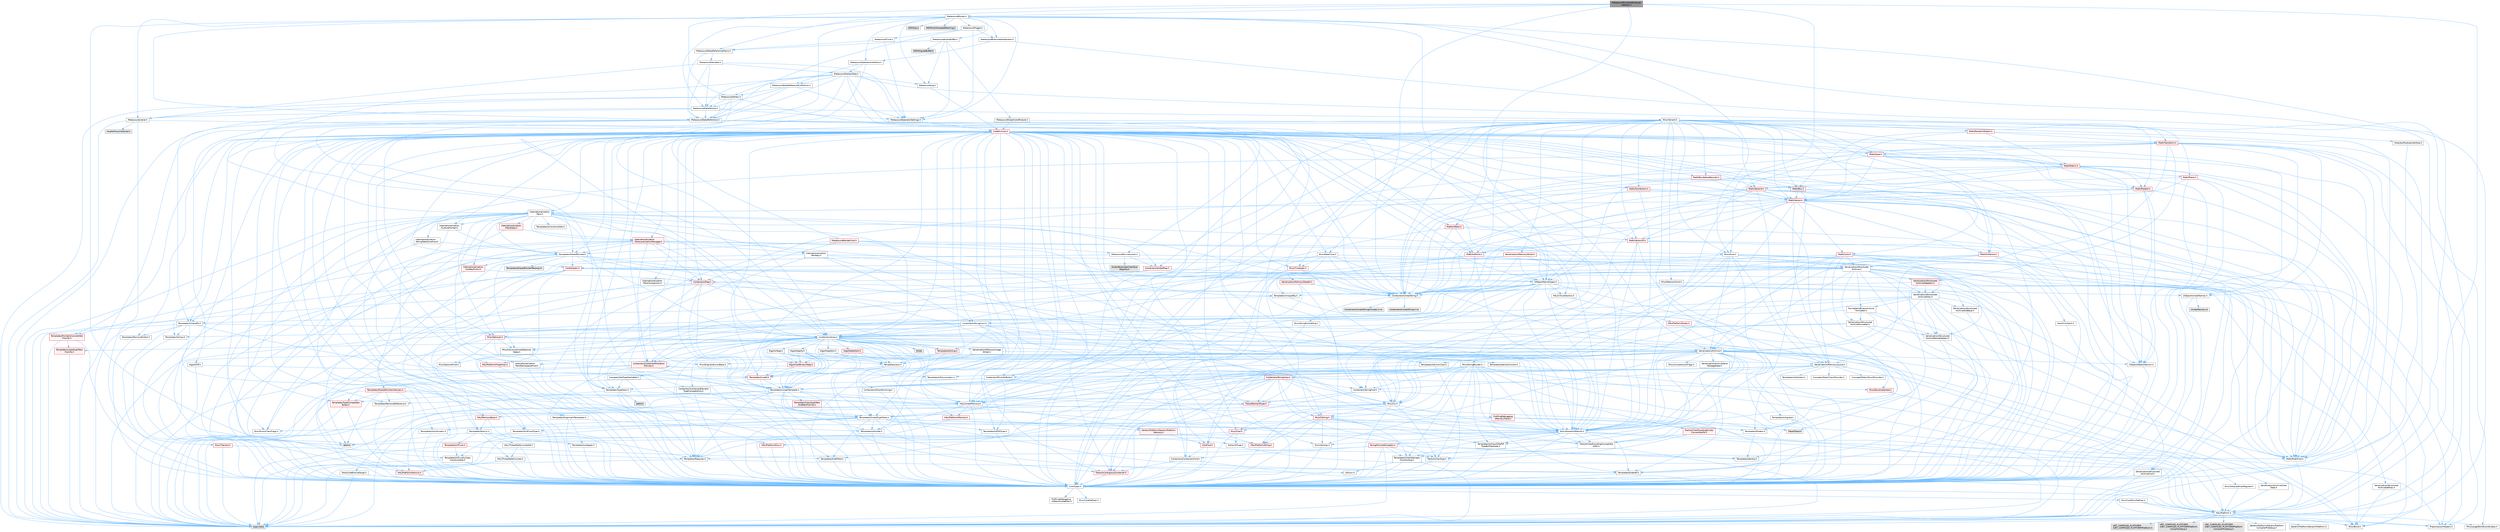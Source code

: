 digraph "MetasoundFrontendAnalyzerAddress.h"
{
 // INTERACTIVE_SVG=YES
 // LATEX_PDF_SIZE
  bgcolor="transparent";
  edge [fontname=Helvetica,fontsize=10,labelfontname=Helvetica,labelfontsize=10];
  node [fontname=Helvetica,fontsize=10,shape=box,height=0.2,width=0.4];
  Node1 [id="Node000001",label="MetasoundFrontendAnalyzer\lAddress.h",height=0.2,width=0.4,color="gray40", fillcolor="grey60", style="filled", fontcolor="black",tooltip=" "];
  Node1 -> Node2 [id="edge1_Node000001_Node000002",color="steelblue1",style="solid",tooltip=" "];
  Node2 [id="Node000002",label="Containers/UnrealString.h",height=0.2,width=0.4,color="grey40", fillcolor="white", style="filled",URL="$d5/dba/UnrealString_8h.html",tooltip=" "];
  Node2 -> Node3 [id="edge2_Node000002_Node000003",color="steelblue1",style="solid",tooltip=" "];
  Node3 [id="Node000003",label="Containers/UnrealStringIncludes.h.inl",height=0.2,width=0.4,color="grey60", fillcolor="#E0E0E0", style="filled",tooltip=" "];
  Node2 -> Node4 [id="edge3_Node000002_Node000004",color="steelblue1",style="solid",tooltip=" "];
  Node4 [id="Node000004",label="Containers/UnrealString.h.inl",height=0.2,width=0.4,color="grey60", fillcolor="#E0E0E0", style="filled",tooltip=" "];
  Node2 -> Node5 [id="edge4_Node000002_Node000005",color="steelblue1",style="solid",tooltip=" "];
  Node5 [id="Node000005",label="Misc/StringFormatArg.h",height=0.2,width=0.4,color="grey40", fillcolor="white", style="filled",URL="$d2/d16/StringFormatArg_8h.html",tooltip=" "];
  Node5 -> Node6 [id="edge5_Node000005_Node000006",color="steelblue1",style="solid",tooltip=" "];
  Node6 [id="Node000006",label="Containers/ContainersFwd.h",height=0.2,width=0.4,color="grey40", fillcolor="white", style="filled",URL="$d4/d0a/ContainersFwd_8h.html",tooltip=" "];
  Node6 -> Node7 [id="edge6_Node000006_Node000007",color="steelblue1",style="solid",tooltip=" "];
  Node7 [id="Node000007",label="HAL/Platform.h",height=0.2,width=0.4,color="grey40", fillcolor="white", style="filled",URL="$d9/dd0/Platform_8h.html",tooltip=" "];
  Node7 -> Node8 [id="edge7_Node000007_Node000008",color="steelblue1",style="solid",tooltip=" "];
  Node8 [id="Node000008",label="Misc/Build.h",height=0.2,width=0.4,color="grey40", fillcolor="white", style="filled",URL="$d3/dbb/Build_8h.html",tooltip=" "];
  Node7 -> Node9 [id="edge8_Node000007_Node000009",color="steelblue1",style="solid",tooltip=" "];
  Node9 [id="Node000009",label="Misc/LargeWorldCoordinates.h",height=0.2,width=0.4,color="grey40", fillcolor="white", style="filled",URL="$d2/dcb/LargeWorldCoordinates_8h.html",tooltip=" "];
  Node7 -> Node10 [id="edge9_Node000007_Node000010",color="steelblue1",style="solid",tooltip=" "];
  Node10 [id="Node000010",label="type_traits",height=0.2,width=0.4,color="grey60", fillcolor="#E0E0E0", style="filled",tooltip=" "];
  Node7 -> Node11 [id="edge10_Node000007_Node000011",color="steelblue1",style="solid",tooltip=" "];
  Node11 [id="Node000011",label="PreprocessorHelpers.h",height=0.2,width=0.4,color="grey40", fillcolor="white", style="filled",URL="$db/ddb/PreprocessorHelpers_8h.html",tooltip=" "];
  Node7 -> Node12 [id="edge11_Node000007_Node000012",color="steelblue1",style="solid",tooltip=" "];
  Node12 [id="Node000012",label="UBT_COMPILED_PLATFORM\l/UBT_COMPILED_PLATFORMPlatform\lCompilerPreSetup.h",height=0.2,width=0.4,color="grey60", fillcolor="#E0E0E0", style="filled",tooltip=" "];
  Node7 -> Node13 [id="edge12_Node000007_Node000013",color="steelblue1",style="solid",tooltip=" "];
  Node13 [id="Node000013",label="GenericPlatform/GenericPlatform\lCompilerPreSetup.h",height=0.2,width=0.4,color="grey40", fillcolor="white", style="filled",URL="$d9/dc8/GenericPlatformCompilerPreSetup_8h.html",tooltip=" "];
  Node7 -> Node14 [id="edge13_Node000007_Node000014",color="steelblue1",style="solid",tooltip=" "];
  Node14 [id="Node000014",label="GenericPlatform/GenericPlatform.h",height=0.2,width=0.4,color="grey40", fillcolor="white", style="filled",URL="$d6/d84/GenericPlatform_8h.html",tooltip=" "];
  Node7 -> Node15 [id="edge14_Node000007_Node000015",color="steelblue1",style="solid",tooltip=" "];
  Node15 [id="Node000015",label="UBT_COMPILED_PLATFORM\l/UBT_COMPILED_PLATFORMPlatform.h",height=0.2,width=0.4,color="grey60", fillcolor="#E0E0E0", style="filled",tooltip=" "];
  Node7 -> Node16 [id="edge15_Node000007_Node000016",color="steelblue1",style="solid",tooltip=" "];
  Node16 [id="Node000016",label="UBT_COMPILED_PLATFORM\l/UBT_COMPILED_PLATFORMPlatform\lCompilerSetup.h",height=0.2,width=0.4,color="grey60", fillcolor="#E0E0E0", style="filled",tooltip=" "];
  Node6 -> Node17 [id="edge16_Node000006_Node000017",color="steelblue1",style="solid",tooltip=" "];
  Node17 [id="Node000017",label="CoreTypes.h",height=0.2,width=0.4,color="grey40", fillcolor="white", style="filled",URL="$dc/dec/CoreTypes_8h.html",tooltip=" "];
  Node17 -> Node7 [id="edge17_Node000017_Node000007",color="steelblue1",style="solid",tooltip=" "];
  Node17 -> Node18 [id="edge18_Node000017_Node000018",color="steelblue1",style="solid",tooltip=" "];
  Node18 [id="Node000018",label="ProfilingDebugging\l/UMemoryDefines.h",height=0.2,width=0.4,color="grey40", fillcolor="white", style="filled",URL="$d2/da2/UMemoryDefines_8h.html",tooltip=" "];
  Node17 -> Node19 [id="edge19_Node000017_Node000019",color="steelblue1",style="solid",tooltip=" "];
  Node19 [id="Node000019",label="Misc/CoreMiscDefines.h",height=0.2,width=0.4,color="grey40", fillcolor="white", style="filled",URL="$da/d38/CoreMiscDefines_8h.html",tooltip=" "];
  Node19 -> Node7 [id="edge20_Node000019_Node000007",color="steelblue1",style="solid",tooltip=" "];
  Node19 -> Node11 [id="edge21_Node000019_Node000011",color="steelblue1",style="solid",tooltip=" "];
  Node17 -> Node20 [id="edge22_Node000017_Node000020",color="steelblue1",style="solid",tooltip=" "];
  Node20 [id="Node000020",label="Misc/CoreDefines.h",height=0.2,width=0.4,color="grey40", fillcolor="white", style="filled",URL="$d3/dd2/CoreDefines_8h.html",tooltip=" "];
  Node6 -> Node21 [id="edge23_Node000006_Node000021",color="steelblue1",style="solid",tooltip=" "];
  Node21 [id="Node000021",label="Traits/IsContiguousContainer.h",height=0.2,width=0.4,color="red", fillcolor="#FFF0F0", style="filled",URL="$d5/d3c/IsContiguousContainer_8h.html",tooltip=" "];
  Node21 -> Node17 [id="edge24_Node000021_Node000017",color="steelblue1",style="solid",tooltip=" "];
  Node1 -> Node7 [id="edge25_Node000001_Node000007",color="steelblue1",style="solid",tooltip=" "];
  Node1 -> Node24 [id="edge26_Node000001_Node000024",color="steelblue1",style="solid",tooltip=" "];
  Node24 [id="Node000024",label="MetasoundDataReferenceMacro.h",height=0.2,width=0.4,color="grey40", fillcolor="white", style="filled",URL="$d5/d33/MetasoundDataReferenceMacro_8h.html",tooltip=" "];
  Node24 -> Node25 [id="edge27_Node000024_Node000025",color="steelblue1",style="solid",tooltip=" "];
  Node25 [id="Node000025",label="MetasoundDataReference.h",height=0.2,width=0.4,color="grey40", fillcolor="white", style="filled",URL="$dc/d67/MetasoundDataReference_8h.html",tooltip=" "];
  Node25 -> Node10 [id="edge28_Node000025_Node000010",color="steelblue1",style="solid",tooltip=" "];
  Node25 -> Node2 [id="edge29_Node000025_Node000002",color="steelblue1",style="solid",tooltip=" "];
  Node25 -> Node7 [id="edge30_Node000025_Node000007",color="steelblue1",style="solid",tooltip=" "];
  Node25 -> Node26 [id="edge31_Node000025_Node000026",color="steelblue1",style="solid",tooltip=" "];
  Node26 [id="Node000026",label="Internationalization\l/Text.h",height=0.2,width=0.4,color="grey40", fillcolor="white", style="filled",URL="$d6/d35/Text_8h.html",tooltip=" "];
  Node26 -> Node17 [id="edge32_Node000026_Node000017",color="steelblue1",style="solid",tooltip=" "];
  Node26 -> Node27 [id="edge33_Node000026_Node000027",color="steelblue1",style="solid",tooltip=" "];
  Node27 [id="Node000027",label="HAL/PlatformAtomics.h",height=0.2,width=0.4,color="red", fillcolor="#FFF0F0", style="filled",URL="$d3/d36/PlatformAtomics_8h.html",tooltip=" "];
  Node27 -> Node17 [id="edge34_Node000027_Node000017",color="steelblue1",style="solid",tooltip=" "];
  Node26 -> Node30 [id="edge35_Node000026_Node000030",color="steelblue1",style="solid",tooltip=" "];
  Node30 [id="Node000030",label="Misc/AssertionMacros.h",height=0.2,width=0.4,color="grey40", fillcolor="white", style="filled",URL="$d0/dfa/AssertionMacros_8h.html",tooltip=" "];
  Node30 -> Node17 [id="edge36_Node000030_Node000017",color="steelblue1",style="solid",tooltip=" "];
  Node30 -> Node7 [id="edge37_Node000030_Node000007",color="steelblue1",style="solid",tooltip=" "];
  Node30 -> Node31 [id="edge38_Node000030_Node000031",color="steelblue1",style="solid",tooltip=" "];
  Node31 [id="Node000031",label="HAL/PlatformMisc.h",height=0.2,width=0.4,color="red", fillcolor="#FFF0F0", style="filled",URL="$d0/df5/PlatformMisc_8h.html",tooltip=" "];
  Node31 -> Node17 [id="edge39_Node000031_Node000017",color="steelblue1",style="solid",tooltip=" "];
  Node30 -> Node11 [id="edge40_Node000030_Node000011",color="steelblue1",style="solid",tooltip=" "];
  Node30 -> Node60 [id="edge41_Node000030_Node000060",color="steelblue1",style="solid",tooltip=" "];
  Node60 [id="Node000060",label="Templates/EnableIf.h",height=0.2,width=0.4,color="grey40", fillcolor="white", style="filled",URL="$d7/d60/EnableIf_8h.html",tooltip=" "];
  Node60 -> Node17 [id="edge42_Node000060_Node000017",color="steelblue1",style="solid",tooltip=" "];
  Node30 -> Node61 [id="edge43_Node000030_Node000061",color="steelblue1",style="solid",tooltip=" "];
  Node61 [id="Node000061",label="Templates/IsArrayOrRefOf\lTypeByPredicate.h",height=0.2,width=0.4,color="grey40", fillcolor="white", style="filled",URL="$d6/da1/IsArrayOrRefOfTypeByPredicate_8h.html",tooltip=" "];
  Node61 -> Node17 [id="edge44_Node000061_Node000017",color="steelblue1",style="solid",tooltip=" "];
  Node30 -> Node62 [id="edge45_Node000030_Node000062",color="steelblue1",style="solid",tooltip=" "];
  Node62 [id="Node000062",label="Templates/IsValidVariadic\lFunctionArg.h",height=0.2,width=0.4,color="grey40", fillcolor="white", style="filled",URL="$d0/dc8/IsValidVariadicFunctionArg_8h.html",tooltip=" "];
  Node62 -> Node17 [id="edge46_Node000062_Node000017",color="steelblue1",style="solid",tooltip=" "];
  Node62 -> Node63 [id="edge47_Node000062_Node000063",color="steelblue1",style="solid",tooltip=" "];
  Node63 [id="Node000063",label="IsEnum.h",height=0.2,width=0.4,color="grey40", fillcolor="white", style="filled",URL="$d4/de5/IsEnum_8h.html",tooltip=" "];
  Node62 -> Node10 [id="edge48_Node000062_Node000010",color="steelblue1",style="solid",tooltip=" "];
  Node30 -> Node64 [id="edge49_Node000030_Node000064",color="steelblue1",style="solid",tooltip=" "];
  Node64 [id="Node000064",label="Traits/IsCharEncodingCompatible\lWith.h",height=0.2,width=0.4,color="grey40", fillcolor="white", style="filled",URL="$df/dd1/IsCharEncodingCompatibleWith_8h.html",tooltip=" "];
  Node64 -> Node10 [id="edge50_Node000064_Node000010",color="steelblue1",style="solid",tooltip=" "];
  Node64 -> Node65 [id="edge51_Node000064_Node000065",color="steelblue1",style="solid",tooltip=" "];
  Node65 [id="Node000065",label="Traits/IsCharType.h",height=0.2,width=0.4,color="grey40", fillcolor="white", style="filled",URL="$db/d51/IsCharType_8h.html",tooltip=" "];
  Node65 -> Node17 [id="edge52_Node000065_Node000017",color="steelblue1",style="solid",tooltip=" "];
  Node30 -> Node66 [id="edge53_Node000030_Node000066",color="steelblue1",style="solid",tooltip=" "];
  Node66 [id="Node000066",label="Misc/VarArgs.h",height=0.2,width=0.4,color="grey40", fillcolor="white", style="filled",URL="$d5/d6f/VarArgs_8h.html",tooltip=" "];
  Node66 -> Node17 [id="edge54_Node000066_Node000017",color="steelblue1",style="solid",tooltip=" "];
  Node30 -> Node67 [id="edge55_Node000030_Node000067",color="steelblue1",style="solid",tooltip=" "];
  Node67 [id="Node000067",label="String/FormatStringSan.h",height=0.2,width=0.4,color="red", fillcolor="#FFF0F0", style="filled",URL="$d3/d8b/FormatStringSan_8h.html",tooltip=" "];
  Node67 -> Node10 [id="edge56_Node000067_Node000010",color="steelblue1",style="solid",tooltip=" "];
  Node67 -> Node17 [id="edge57_Node000067_Node000017",color="steelblue1",style="solid",tooltip=" "];
  Node67 -> Node68 [id="edge58_Node000067_Node000068",color="steelblue1",style="solid",tooltip=" "];
  Node68 [id="Node000068",label="Templates/Requires.h",height=0.2,width=0.4,color="grey40", fillcolor="white", style="filled",URL="$dc/d96/Requires_8h.html",tooltip=" "];
  Node68 -> Node60 [id="edge59_Node000068_Node000060",color="steelblue1",style="solid",tooltip=" "];
  Node68 -> Node10 [id="edge60_Node000068_Node000010",color="steelblue1",style="solid",tooltip=" "];
  Node67 -> Node69 [id="edge61_Node000067_Node000069",color="steelblue1",style="solid",tooltip=" "];
  Node69 [id="Node000069",label="Templates/Identity.h",height=0.2,width=0.4,color="grey40", fillcolor="white", style="filled",URL="$d0/dd5/Identity_8h.html",tooltip=" "];
  Node67 -> Node62 [id="edge62_Node000067_Node000062",color="steelblue1",style="solid",tooltip=" "];
  Node67 -> Node65 [id="edge63_Node000067_Node000065",color="steelblue1",style="solid",tooltip=" "];
  Node67 -> Node6 [id="edge64_Node000067_Node000006",color="steelblue1",style="solid",tooltip=" "];
  Node30 -> Node73 [id="edge65_Node000030_Node000073",color="steelblue1",style="solid",tooltip=" "];
  Node73 [id="Node000073",label="atomic",height=0.2,width=0.4,color="grey60", fillcolor="#E0E0E0", style="filled",tooltip=" "];
  Node26 -> Node51 [id="edge66_Node000026_Node000051",color="steelblue1",style="solid",tooltip=" "];
  Node51 [id="Node000051",label="Misc/EnumClassFlags.h",height=0.2,width=0.4,color="grey40", fillcolor="white", style="filled",URL="$d8/de7/EnumClassFlags_8h.html",tooltip=" "];
  Node26 -> Node74 [id="edge67_Node000026_Node000074",color="steelblue1",style="solid",tooltip=" "];
  Node74 [id="Node000074",label="Templates/UnrealTypeTraits.h",height=0.2,width=0.4,color="grey40", fillcolor="white", style="filled",URL="$d2/d2d/UnrealTypeTraits_8h.html",tooltip=" "];
  Node74 -> Node17 [id="edge68_Node000074_Node000017",color="steelblue1",style="solid",tooltip=" "];
  Node74 -> Node75 [id="edge69_Node000074_Node000075",color="steelblue1",style="solid",tooltip=" "];
  Node75 [id="Node000075",label="Templates/IsPointer.h",height=0.2,width=0.4,color="grey40", fillcolor="white", style="filled",URL="$d7/d05/IsPointer_8h.html",tooltip=" "];
  Node75 -> Node17 [id="edge70_Node000075_Node000017",color="steelblue1",style="solid",tooltip=" "];
  Node74 -> Node30 [id="edge71_Node000074_Node000030",color="steelblue1",style="solid",tooltip=" "];
  Node74 -> Node76 [id="edge72_Node000074_Node000076",color="steelblue1",style="solid",tooltip=" "];
  Node76 [id="Node000076",label="Templates/AndOrNot.h",height=0.2,width=0.4,color="grey40", fillcolor="white", style="filled",URL="$db/d0a/AndOrNot_8h.html",tooltip=" "];
  Node76 -> Node17 [id="edge73_Node000076_Node000017",color="steelblue1",style="solid",tooltip=" "];
  Node74 -> Node60 [id="edge74_Node000074_Node000060",color="steelblue1",style="solid",tooltip=" "];
  Node74 -> Node77 [id="edge75_Node000074_Node000077",color="steelblue1",style="solid",tooltip=" "];
  Node77 [id="Node000077",label="Templates/IsArithmetic.h",height=0.2,width=0.4,color="grey40", fillcolor="white", style="filled",URL="$d2/d5d/IsArithmetic_8h.html",tooltip=" "];
  Node77 -> Node17 [id="edge76_Node000077_Node000017",color="steelblue1",style="solid",tooltip=" "];
  Node74 -> Node63 [id="edge77_Node000074_Node000063",color="steelblue1",style="solid",tooltip=" "];
  Node74 -> Node78 [id="edge78_Node000074_Node000078",color="steelblue1",style="solid",tooltip=" "];
  Node78 [id="Node000078",label="Templates/Models.h",height=0.2,width=0.4,color="grey40", fillcolor="white", style="filled",URL="$d3/d0c/Models_8h.html",tooltip=" "];
  Node78 -> Node69 [id="edge79_Node000078_Node000069",color="steelblue1",style="solid",tooltip=" "];
  Node74 -> Node79 [id="edge80_Node000074_Node000079",color="steelblue1",style="solid",tooltip=" "];
  Node79 [id="Node000079",label="Templates/IsPODType.h",height=0.2,width=0.4,color="grey40", fillcolor="white", style="filled",URL="$d7/db1/IsPODType_8h.html",tooltip=" "];
  Node79 -> Node17 [id="edge81_Node000079_Node000017",color="steelblue1",style="solid",tooltip=" "];
  Node74 -> Node80 [id="edge82_Node000074_Node000080",color="steelblue1",style="solid",tooltip=" "];
  Node80 [id="Node000080",label="Templates/IsUECoreType.h",height=0.2,width=0.4,color="grey40", fillcolor="white", style="filled",URL="$d1/db8/IsUECoreType_8h.html",tooltip=" "];
  Node80 -> Node17 [id="edge83_Node000080_Node000017",color="steelblue1",style="solid",tooltip=" "];
  Node80 -> Node10 [id="edge84_Node000080_Node000010",color="steelblue1",style="solid",tooltip=" "];
  Node74 -> Node81 [id="edge85_Node000074_Node000081",color="steelblue1",style="solid",tooltip=" "];
  Node81 [id="Node000081",label="Templates/IsTriviallyCopy\lConstructible.h",height=0.2,width=0.4,color="grey40", fillcolor="white", style="filled",URL="$d3/d78/IsTriviallyCopyConstructible_8h.html",tooltip=" "];
  Node81 -> Node17 [id="edge86_Node000081_Node000017",color="steelblue1",style="solid",tooltip=" "];
  Node81 -> Node10 [id="edge87_Node000081_Node000010",color="steelblue1",style="solid",tooltip=" "];
  Node26 -> Node82 [id="edge88_Node000026_Node000082",color="steelblue1",style="solid",tooltip=" "];
  Node82 [id="Node000082",label="Containers/Array.h",height=0.2,width=0.4,color="grey40", fillcolor="white", style="filled",URL="$df/dd0/Array_8h.html",tooltip=" "];
  Node82 -> Node17 [id="edge89_Node000082_Node000017",color="steelblue1",style="solid",tooltip=" "];
  Node82 -> Node30 [id="edge90_Node000082_Node000030",color="steelblue1",style="solid",tooltip=" "];
  Node82 -> Node83 [id="edge91_Node000082_Node000083",color="steelblue1",style="solid",tooltip=" "];
  Node83 [id="Node000083",label="Misc/IntrusiveUnsetOptional\lState.h",height=0.2,width=0.4,color="grey40", fillcolor="white", style="filled",URL="$d2/d0a/IntrusiveUnsetOptionalState_8h.html",tooltip=" "];
  Node83 -> Node84 [id="edge92_Node000083_Node000084",color="steelblue1",style="solid",tooltip=" "];
  Node84 [id="Node000084",label="Misc/OptionalFwd.h",height=0.2,width=0.4,color="grey40", fillcolor="white", style="filled",URL="$dc/d50/OptionalFwd_8h.html",tooltip=" "];
  Node82 -> Node85 [id="edge93_Node000082_Node000085",color="steelblue1",style="solid",tooltip=" "];
  Node85 [id="Node000085",label="Misc/ReverseIterate.h",height=0.2,width=0.4,color="red", fillcolor="#FFF0F0", style="filled",URL="$db/de3/ReverseIterate_8h.html",tooltip=" "];
  Node85 -> Node7 [id="edge94_Node000085_Node000007",color="steelblue1",style="solid",tooltip=" "];
  Node82 -> Node87 [id="edge95_Node000082_Node000087",color="steelblue1",style="solid",tooltip=" "];
  Node87 [id="Node000087",label="HAL/UnrealMemory.h",height=0.2,width=0.4,color="grey40", fillcolor="white", style="filled",URL="$d9/d96/UnrealMemory_8h.html",tooltip=" "];
  Node87 -> Node17 [id="edge96_Node000087_Node000017",color="steelblue1",style="solid",tooltip=" "];
  Node87 -> Node88 [id="edge97_Node000087_Node000088",color="steelblue1",style="solid",tooltip=" "];
  Node88 [id="Node000088",label="GenericPlatform/GenericPlatform\lMemory.h",height=0.2,width=0.4,color="red", fillcolor="#FFF0F0", style="filled",URL="$dd/d22/GenericPlatformMemory_8h.html",tooltip=" "];
  Node88 -> Node35 [id="edge98_Node000088_Node000035",color="steelblue1",style="solid",tooltip=" "];
  Node35 [id="Node000035",label="CoreFwd.h",height=0.2,width=0.4,color="red", fillcolor="#FFF0F0", style="filled",URL="$d1/d1e/CoreFwd_8h.html",tooltip=" "];
  Node35 -> Node17 [id="edge99_Node000035_Node000017",color="steelblue1",style="solid",tooltip=" "];
  Node35 -> Node6 [id="edge100_Node000035_Node000006",color="steelblue1",style="solid",tooltip=" "];
  Node35 -> Node36 [id="edge101_Node000035_Node000036",color="steelblue1",style="solid",tooltip=" "];
  Node36 [id="Node000036",label="Math/MathFwd.h",height=0.2,width=0.4,color="grey40", fillcolor="white", style="filled",URL="$d2/d10/MathFwd_8h.html",tooltip=" "];
  Node36 -> Node7 [id="edge102_Node000036_Node000007",color="steelblue1",style="solid",tooltip=" "];
  Node88 -> Node17 [id="edge103_Node000088_Node000017",color="steelblue1",style="solid",tooltip=" "];
  Node88 -> Node89 [id="edge104_Node000088_Node000089",color="steelblue1",style="solid",tooltip=" "];
  Node89 [id="Node000089",label="HAL/PlatformString.h",height=0.2,width=0.4,color="red", fillcolor="#FFF0F0", style="filled",URL="$db/db5/PlatformString_8h.html",tooltip=" "];
  Node89 -> Node17 [id="edge105_Node000089_Node000017",color="steelblue1",style="solid",tooltip=" "];
  Node87 -> Node91 [id="edge106_Node000087_Node000091",color="steelblue1",style="solid",tooltip=" "];
  Node91 [id="Node000091",label="HAL/MemoryBase.h",height=0.2,width=0.4,color="red", fillcolor="#FFF0F0", style="filled",URL="$d6/d9f/MemoryBase_8h.html",tooltip=" "];
  Node91 -> Node17 [id="edge107_Node000091_Node000017",color="steelblue1",style="solid",tooltip=" "];
  Node91 -> Node27 [id="edge108_Node000091_Node000027",color="steelblue1",style="solid",tooltip=" "];
  Node91 -> Node95 [id="edge109_Node000091_Node000095",color="steelblue1",style="solid",tooltip=" "];
  Node95 [id="Node000095",label="Templates/Atomic.h",height=0.2,width=0.4,color="grey40", fillcolor="white", style="filled",URL="$d3/d91/Atomic_8h.html",tooltip=" "];
  Node95 -> Node96 [id="edge110_Node000095_Node000096",color="steelblue1",style="solid",tooltip=" "];
  Node96 [id="Node000096",label="HAL/ThreadSafeCounter.h",height=0.2,width=0.4,color="grey40", fillcolor="white", style="filled",URL="$dc/dc9/ThreadSafeCounter_8h.html",tooltip=" "];
  Node96 -> Node17 [id="edge111_Node000096_Node000017",color="steelblue1",style="solid",tooltip=" "];
  Node96 -> Node27 [id="edge112_Node000096_Node000027",color="steelblue1",style="solid",tooltip=" "];
  Node95 -> Node97 [id="edge113_Node000095_Node000097",color="steelblue1",style="solid",tooltip=" "];
  Node97 [id="Node000097",label="HAL/ThreadSafeCounter64.h",height=0.2,width=0.4,color="grey40", fillcolor="white", style="filled",URL="$d0/d12/ThreadSafeCounter64_8h.html",tooltip=" "];
  Node97 -> Node17 [id="edge114_Node000097_Node000017",color="steelblue1",style="solid",tooltip=" "];
  Node97 -> Node96 [id="edge115_Node000097_Node000096",color="steelblue1",style="solid",tooltip=" "];
  Node95 -> Node98 [id="edge116_Node000095_Node000098",color="steelblue1",style="solid",tooltip=" "];
  Node98 [id="Node000098",label="Templates/IsIntegral.h",height=0.2,width=0.4,color="grey40", fillcolor="white", style="filled",URL="$da/d64/IsIntegral_8h.html",tooltip=" "];
  Node98 -> Node17 [id="edge117_Node000098_Node000017",color="steelblue1",style="solid",tooltip=" "];
  Node95 -> Node99 [id="edge118_Node000095_Node000099",color="steelblue1",style="solid",tooltip=" "];
  Node99 [id="Node000099",label="Templates/IsTrivial.h",height=0.2,width=0.4,color="red", fillcolor="#FFF0F0", style="filled",URL="$da/d4c/IsTrivial_8h.html",tooltip=" "];
  Node99 -> Node76 [id="edge119_Node000099_Node000076",color="steelblue1",style="solid",tooltip=" "];
  Node99 -> Node81 [id="edge120_Node000099_Node000081",color="steelblue1",style="solid",tooltip=" "];
  Node99 -> Node10 [id="edge121_Node000099_Node000010",color="steelblue1",style="solid",tooltip=" "];
  Node95 -> Node101 [id="edge122_Node000095_Node000101",color="steelblue1",style="solid",tooltip=" "];
  Node101 [id="Node000101",label="Traits/IntType.h",height=0.2,width=0.4,color="grey40", fillcolor="white", style="filled",URL="$d7/deb/IntType_8h.html",tooltip=" "];
  Node101 -> Node7 [id="edge123_Node000101_Node000007",color="steelblue1",style="solid",tooltip=" "];
  Node95 -> Node73 [id="edge124_Node000095_Node000073",color="steelblue1",style="solid",tooltip=" "];
  Node87 -> Node102 [id="edge125_Node000087_Node000102",color="steelblue1",style="solid",tooltip=" "];
  Node102 [id="Node000102",label="HAL/PlatformMemory.h",height=0.2,width=0.4,color="red", fillcolor="#FFF0F0", style="filled",URL="$de/d68/PlatformMemory_8h.html",tooltip=" "];
  Node102 -> Node17 [id="edge126_Node000102_Node000017",color="steelblue1",style="solid",tooltip=" "];
  Node102 -> Node88 [id="edge127_Node000102_Node000088",color="steelblue1",style="solid",tooltip=" "];
  Node87 -> Node104 [id="edge128_Node000087_Node000104",color="steelblue1",style="solid",tooltip=" "];
  Node104 [id="Node000104",label="ProfilingDebugging\l/MemoryTrace.h",height=0.2,width=0.4,color="red", fillcolor="#FFF0F0", style="filled",URL="$da/dd7/MemoryTrace_8h.html",tooltip=" "];
  Node104 -> Node7 [id="edge129_Node000104_Node000007",color="steelblue1",style="solid",tooltip=" "];
  Node104 -> Node51 [id="edge130_Node000104_Node000051",color="steelblue1",style="solid",tooltip=" "];
  Node104 -> Node59 [id="edge131_Node000104_Node000059",color="steelblue1",style="solid",tooltip=" "];
  Node59 [id="Node000059",label="Trace/Trace.h",height=0.2,width=0.4,color="grey60", fillcolor="#E0E0E0", style="filled",tooltip=" "];
  Node87 -> Node75 [id="edge132_Node000087_Node000075",color="steelblue1",style="solid",tooltip=" "];
  Node82 -> Node74 [id="edge133_Node000082_Node000074",color="steelblue1",style="solid",tooltip=" "];
  Node82 -> Node105 [id="edge134_Node000082_Node000105",color="steelblue1",style="solid",tooltip=" "];
  Node105 [id="Node000105",label="Templates/UnrealTemplate.h",height=0.2,width=0.4,color="grey40", fillcolor="white", style="filled",URL="$d4/d24/UnrealTemplate_8h.html",tooltip=" "];
  Node105 -> Node17 [id="edge135_Node000105_Node000017",color="steelblue1",style="solid",tooltip=" "];
  Node105 -> Node75 [id="edge136_Node000105_Node000075",color="steelblue1",style="solid",tooltip=" "];
  Node105 -> Node87 [id="edge137_Node000105_Node000087",color="steelblue1",style="solid",tooltip=" "];
  Node105 -> Node106 [id="edge138_Node000105_Node000106",color="steelblue1",style="solid",tooltip=" "];
  Node106 [id="Node000106",label="Templates/CopyQualifiers\lAndRefsFromTo.h",height=0.2,width=0.4,color="red", fillcolor="#FFF0F0", style="filled",URL="$d3/db3/CopyQualifiersAndRefsFromTo_8h.html",tooltip=" "];
  Node105 -> Node74 [id="edge139_Node000105_Node000074",color="steelblue1",style="solid",tooltip=" "];
  Node105 -> Node108 [id="edge140_Node000105_Node000108",color="steelblue1",style="solid",tooltip=" "];
  Node108 [id="Node000108",label="Templates/RemoveReference.h",height=0.2,width=0.4,color="grey40", fillcolor="white", style="filled",URL="$da/dbe/RemoveReference_8h.html",tooltip=" "];
  Node108 -> Node17 [id="edge141_Node000108_Node000017",color="steelblue1",style="solid",tooltip=" "];
  Node105 -> Node68 [id="edge142_Node000105_Node000068",color="steelblue1",style="solid",tooltip=" "];
  Node105 -> Node109 [id="edge143_Node000105_Node000109",color="steelblue1",style="solid",tooltip=" "];
  Node109 [id="Node000109",label="Templates/TypeCompatible\lBytes.h",height=0.2,width=0.4,color="red", fillcolor="#FFF0F0", style="filled",URL="$df/d0a/TypeCompatibleBytes_8h.html",tooltip=" "];
  Node109 -> Node17 [id="edge144_Node000109_Node000017",color="steelblue1",style="solid",tooltip=" "];
  Node109 -> Node10 [id="edge145_Node000109_Node000010",color="steelblue1",style="solid",tooltip=" "];
  Node105 -> Node69 [id="edge146_Node000105_Node000069",color="steelblue1",style="solid",tooltip=" "];
  Node105 -> Node21 [id="edge147_Node000105_Node000021",color="steelblue1",style="solid",tooltip=" "];
  Node105 -> Node110 [id="edge148_Node000105_Node000110",color="steelblue1",style="solid",tooltip=" "];
  Node110 [id="Node000110",label="Traits/UseBitwiseSwap.h",height=0.2,width=0.4,color="grey40", fillcolor="white", style="filled",URL="$db/df3/UseBitwiseSwap_8h.html",tooltip=" "];
  Node110 -> Node17 [id="edge149_Node000110_Node000017",color="steelblue1",style="solid",tooltip=" "];
  Node110 -> Node10 [id="edge150_Node000110_Node000010",color="steelblue1",style="solid",tooltip=" "];
  Node105 -> Node10 [id="edge151_Node000105_Node000010",color="steelblue1",style="solid",tooltip=" "];
  Node82 -> Node111 [id="edge152_Node000082_Node000111",color="steelblue1",style="solid",tooltip=" "];
  Node111 [id="Node000111",label="Containers/AllowShrinking.h",height=0.2,width=0.4,color="grey40", fillcolor="white", style="filled",URL="$d7/d1a/AllowShrinking_8h.html",tooltip=" "];
  Node111 -> Node17 [id="edge153_Node000111_Node000017",color="steelblue1",style="solid",tooltip=" "];
  Node82 -> Node112 [id="edge154_Node000082_Node000112",color="steelblue1",style="solid",tooltip=" "];
  Node112 [id="Node000112",label="Containers/ContainerAllocation\lPolicies.h",height=0.2,width=0.4,color="red", fillcolor="#FFF0F0", style="filled",URL="$d7/dff/ContainerAllocationPolicies_8h.html",tooltip=" "];
  Node112 -> Node17 [id="edge155_Node000112_Node000017",color="steelblue1",style="solid",tooltip=" "];
  Node112 -> Node112 [id="edge156_Node000112_Node000112",color="steelblue1",style="solid",tooltip=" "];
  Node112 -> Node87 [id="edge157_Node000112_Node000087",color="steelblue1",style="solid",tooltip=" "];
  Node112 -> Node30 [id="edge158_Node000112_Node000030",color="steelblue1",style="solid",tooltip=" "];
  Node112 -> Node122 [id="edge159_Node000112_Node000122",color="steelblue1",style="solid",tooltip=" "];
  Node122 [id="Node000122",label="Templates/IsPolymorphic.h",height=0.2,width=0.4,color="grey40", fillcolor="white", style="filled",URL="$dc/d20/IsPolymorphic_8h.html",tooltip=" "];
  Node112 -> Node109 [id="edge160_Node000112_Node000109",color="steelblue1",style="solid",tooltip=" "];
  Node112 -> Node10 [id="edge161_Node000112_Node000010",color="steelblue1",style="solid",tooltip=" "];
  Node82 -> Node124 [id="edge162_Node000082_Node000124",color="steelblue1",style="solid",tooltip=" "];
  Node124 [id="Node000124",label="Containers/ContainerElement\lTypeCompatibility.h",height=0.2,width=0.4,color="grey40", fillcolor="white", style="filled",URL="$df/ddf/ContainerElementTypeCompatibility_8h.html",tooltip=" "];
  Node124 -> Node17 [id="edge163_Node000124_Node000017",color="steelblue1",style="solid",tooltip=" "];
  Node124 -> Node74 [id="edge164_Node000124_Node000074",color="steelblue1",style="solid",tooltip=" "];
  Node82 -> Node125 [id="edge165_Node000082_Node000125",color="steelblue1",style="solid",tooltip=" "];
  Node125 [id="Node000125",label="Serialization/Archive.h",height=0.2,width=0.4,color="grey40", fillcolor="white", style="filled",URL="$d7/d3b/Archive_8h.html",tooltip=" "];
  Node125 -> Node35 [id="edge166_Node000125_Node000035",color="steelblue1",style="solid",tooltip=" "];
  Node125 -> Node17 [id="edge167_Node000125_Node000017",color="steelblue1",style="solid",tooltip=" "];
  Node125 -> Node126 [id="edge168_Node000125_Node000126",color="steelblue1",style="solid",tooltip=" "];
  Node126 [id="Node000126",label="HAL/PlatformProperties.h",height=0.2,width=0.4,color="red", fillcolor="#FFF0F0", style="filled",URL="$d9/db0/PlatformProperties_8h.html",tooltip=" "];
  Node126 -> Node17 [id="edge169_Node000126_Node000017",color="steelblue1",style="solid",tooltip=" "];
  Node125 -> Node129 [id="edge170_Node000125_Node000129",color="steelblue1",style="solid",tooltip=" "];
  Node129 [id="Node000129",label="Internationalization\l/TextNamespaceFwd.h",height=0.2,width=0.4,color="grey40", fillcolor="white", style="filled",URL="$d8/d97/TextNamespaceFwd_8h.html",tooltip=" "];
  Node129 -> Node17 [id="edge171_Node000129_Node000017",color="steelblue1",style="solid",tooltip=" "];
  Node125 -> Node36 [id="edge172_Node000125_Node000036",color="steelblue1",style="solid",tooltip=" "];
  Node125 -> Node30 [id="edge173_Node000125_Node000030",color="steelblue1",style="solid",tooltip=" "];
  Node125 -> Node8 [id="edge174_Node000125_Node000008",color="steelblue1",style="solid",tooltip=" "];
  Node125 -> Node50 [id="edge175_Node000125_Node000050",color="steelblue1",style="solid",tooltip=" "];
  Node50 [id="Node000050",label="Misc/CompressionFlags.h",height=0.2,width=0.4,color="grey40", fillcolor="white", style="filled",URL="$d9/d76/CompressionFlags_8h.html",tooltip=" "];
  Node125 -> Node130 [id="edge176_Node000125_Node000130",color="steelblue1",style="solid",tooltip=" "];
  Node130 [id="Node000130",label="Misc/EngineVersionBase.h",height=0.2,width=0.4,color="grey40", fillcolor="white", style="filled",URL="$d5/d2b/EngineVersionBase_8h.html",tooltip=" "];
  Node130 -> Node17 [id="edge177_Node000130_Node000017",color="steelblue1",style="solid",tooltip=" "];
  Node125 -> Node66 [id="edge178_Node000125_Node000066",color="steelblue1",style="solid",tooltip=" "];
  Node125 -> Node131 [id="edge179_Node000125_Node000131",color="steelblue1",style="solid",tooltip=" "];
  Node131 [id="Node000131",label="Serialization/ArchiveCook\lData.h",height=0.2,width=0.4,color="grey40", fillcolor="white", style="filled",URL="$dc/db6/ArchiveCookData_8h.html",tooltip=" "];
  Node131 -> Node7 [id="edge180_Node000131_Node000007",color="steelblue1",style="solid",tooltip=" "];
  Node125 -> Node132 [id="edge181_Node000125_Node000132",color="steelblue1",style="solid",tooltip=" "];
  Node132 [id="Node000132",label="Serialization/ArchiveSave\lPackageData.h",height=0.2,width=0.4,color="grey40", fillcolor="white", style="filled",URL="$d1/d37/ArchiveSavePackageData_8h.html",tooltip=" "];
  Node125 -> Node60 [id="edge182_Node000125_Node000060",color="steelblue1",style="solid",tooltip=" "];
  Node125 -> Node61 [id="edge183_Node000125_Node000061",color="steelblue1",style="solid",tooltip=" "];
  Node125 -> Node133 [id="edge184_Node000125_Node000133",color="steelblue1",style="solid",tooltip=" "];
  Node133 [id="Node000133",label="Templates/IsEnumClass.h",height=0.2,width=0.4,color="grey40", fillcolor="white", style="filled",URL="$d7/d15/IsEnumClass_8h.html",tooltip=" "];
  Node133 -> Node17 [id="edge185_Node000133_Node000017",color="steelblue1",style="solid",tooltip=" "];
  Node133 -> Node76 [id="edge186_Node000133_Node000076",color="steelblue1",style="solid",tooltip=" "];
  Node125 -> Node119 [id="edge187_Node000125_Node000119",color="steelblue1",style="solid",tooltip=" "];
  Node119 [id="Node000119",label="Templates/IsSigned.h",height=0.2,width=0.4,color="grey40", fillcolor="white", style="filled",URL="$d8/dd8/IsSigned_8h.html",tooltip=" "];
  Node119 -> Node17 [id="edge188_Node000119_Node000017",color="steelblue1",style="solid",tooltip=" "];
  Node125 -> Node62 [id="edge189_Node000125_Node000062",color="steelblue1",style="solid",tooltip=" "];
  Node125 -> Node105 [id="edge190_Node000125_Node000105",color="steelblue1",style="solid",tooltip=" "];
  Node125 -> Node64 [id="edge191_Node000125_Node000064",color="steelblue1",style="solid",tooltip=" "];
  Node125 -> Node134 [id="edge192_Node000125_Node000134",color="steelblue1",style="solid",tooltip=" "];
  Node134 [id="Node000134",label="UObject/ObjectVersion.h",height=0.2,width=0.4,color="grey40", fillcolor="white", style="filled",URL="$da/d63/ObjectVersion_8h.html",tooltip=" "];
  Node134 -> Node17 [id="edge193_Node000134_Node000017",color="steelblue1",style="solid",tooltip=" "];
  Node82 -> Node135 [id="edge194_Node000082_Node000135",color="steelblue1",style="solid",tooltip=" "];
  Node135 [id="Node000135",label="Serialization/MemoryImage\lWriter.h",height=0.2,width=0.4,color="grey40", fillcolor="white", style="filled",URL="$d0/d08/MemoryImageWriter_8h.html",tooltip=" "];
  Node135 -> Node17 [id="edge195_Node000135_Node000017",color="steelblue1",style="solid",tooltip=" "];
  Node135 -> Node136 [id="edge196_Node000135_Node000136",color="steelblue1",style="solid",tooltip=" "];
  Node136 [id="Node000136",label="Serialization/MemoryLayout.h",height=0.2,width=0.4,color="grey40", fillcolor="white", style="filled",URL="$d7/d66/MemoryLayout_8h.html",tooltip=" "];
  Node136 -> Node137 [id="edge197_Node000136_Node000137",color="steelblue1",style="solid",tooltip=" "];
  Node137 [id="Node000137",label="Concepts/StaticClassProvider.h",height=0.2,width=0.4,color="grey40", fillcolor="white", style="filled",URL="$dd/d83/StaticClassProvider_8h.html",tooltip=" "];
  Node136 -> Node138 [id="edge198_Node000136_Node000138",color="steelblue1",style="solid",tooltip=" "];
  Node138 [id="Node000138",label="Concepts/StaticStructProvider.h",height=0.2,width=0.4,color="grey40", fillcolor="white", style="filled",URL="$d5/d77/StaticStructProvider_8h.html",tooltip=" "];
  Node136 -> Node139 [id="edge199_Node000136_Node000139",color="steelblue1",style="solid",tooltip=" "];
  Node139 [id="Node000139",label="Containers/EnumAsByte.h",height=0.2,width=0.4,color="grey40", fillcolor="white", style="filled",URL="$d6/d9a/EnumAsByte_8h.html",tooltip=" "];
  Node139 -> Node17 [id="edge200_Node000139_Node000017",color="steelblue1",style="solid",tooltip=" "];
  Node139 -> Node79 [id="edge201_Node000139_Node000079",color="steelblue1",style="solid",tooltip=" "];
  Node139 -> Node140 [id="edge202_Node000139_Node000140",color="steelblue1",style="solid",tooltip=" "];
  Node140 [id="Node000140",label="Templates/TypeHash.h",height=0.2,width=0.4,color="grey40", fillcolor="white", style="filled",URL="$d1/d62/TypeHash_8h.html",tooltip=" "];
  Node140 -> Node17 [id="edge203_Node000140_Node000017",color="steelblue1",style="solid",tooltip=" "];
  Node140 -> Node68 [id="edge204_Node000140_Node000068",color="steelblue1",style="solid",tooltip=" "];
  Node140 -> Node141 [id="edge205_Node000140_Node000141",color="steelblue1",style="solid",tooltip=" "];
  Node141 [id="Node000141",label="Misc/Crc.h",height=0.2,width=0.4,color="grey40", fillcolor="white", style="filled",URL="$d4/dd2/Crc_8h.html",tooltip=" "];
  Node141 -> Node17 [id="edge206_Node000141_Node000017",color="steelblue1",style="solid",tooltip=" "];
  Node141 -> Node89 [id="edge207_Node000141_Node000089",color="steelblue1",style="solid",tooltip=" "];
  Node141 -> Node30 [id="edge208_Node000141_Node000030",color="steelblue1",style="solid",tooltip=" "];
  Node141 -> Node142 [id="edge209_Node000141_Node000142",color="steelblue1",style="solid",tooltip=" "];
  Node142 [id="Node000142",label="Misc/CString.h",height=0.2,width=0.4,color="red", fillcolor="#FFF0F0", style="filled",URL="$d2/d49/CString_8h.html",tooltip=" "];
  Node142 -> Node17 [id="edge210_Node000142_Node000017",color="steelblue1",style="solid",tooltip=" "];
  Node142 -> Node89 [id="edge211_Node000142_Node000089",color="steelblue1",style="solid",tooltip=" "];
  Node142 -> Node30 [id="edge212_Node000142_Node000030",color="steelblue1",style="solid",tooltip=" "];
  Node142 -> Node143 [id="edge213_Node000142_Node000143",color="steelblue1",style="solid",tooltip=" "];
  Node143 [id="Node000143",label="Misc/Char.h",height=0.2,width=0.4,color="red", fillcolor="#FFF0F0", style="filled",URL="$d0/d58/Char_8h.html",tooltip=" "];
  Node143 -> Node17 [id="edge214_Node000143_Node000017",color="steelblue1",style="solid",tooltip=" "];
  Node143 -> Node101 [id="edge215_Node000143_Node000101",color="steelblue1",style="solid",tooltip=" "];
  Node143 -> Node10 [id="edge216_Node000143_Node000010",color="steelblue1",style="solid",tooltip=" "];
  Node142 -> Node66 [id="edge217_Node000142_Node000066",color="steelblue1",style="solid",tooltip=" "];
  Node142 -> Node61 [id="edge218_Node000142_Node000061",color="steelblue1",style="solid",tooltip=" "];
  Node142 -> Node62 [id="edge219_Node000142_Node000062",color="steelblue1",style="solid",tooltip=" "];
  Node142 -> Node64 [id="edge220_Node000142_Node000064",color="steelblue1",style="solid",tooltip=" "];
  Node141 -> Node143 [id="edge221_Node000141_Node000143",color="steelblue1",style="solid",tooltip=" "];
  Node141 -> Node74 [id="edge222_Node000141_Node000074",color="steelblue1",style="solid",tooltip=" "];
  Node141 -> Node65 [id="edge223_Node000141_Node000065",color="steelblue1",style="solid",tooltip=" "];
  Node140 -> Node146 [id="edge224_Node000140_Node000146",color="steelblue1",style="solid",tooltip=" "];
  Node146 [id="Node000146",label="stdint.h",height=0.2,width=0.4,color="grey60", fillcolor="#E0E0E0", style="filled",tooltip=" "];
  Node140 -> Node10 [id="edge225_Node000140_Node000010",color="steelblue1",style="solid",tooltip=" "];
  Node136 -> Node33 [id="edge226_Node000136_Node000033",color="steelblue1",style="solid",tooltip=" "];
  Node33 [id="Node000033",label="Containers/StringFwd.h",height=0.2,width=0.4,color="grey40", fillcolor="white", style="filled",URL="$df/d37/StringFwd_8h.html",tooltip=" "];
  Node33 -> Node17 [id="edge227_Node000033_Node000017",color="steelblue1",style="solid",tooltip=" "];
  Node33 -> Node34 [id="edge228_Node000033_Node000034",color="steelblue1",style="solid",tooltip=" "];
  Node34 [id="Node000034",label="Traits/ElementType.h",height=0.2,width=0.4,color="red", fillcolor="#FFF0F0", style="filled",URL="$d5/d4f/ElementType_8h.html",tooltip=" "];
  Node34 -> Node7 [id="edge229_Node000034_Node000007",color="steelblue1",style="solid",tooltip=" "];
  Node34 -> Node10 [id="edge230_Node000034_Node000010",color="steelblue1",style="solid",tooltip=" "];
  Node33 -> Node21 [id="edge231_Node000033_Node000021",color="steelblue1",style="solid",tooltip=" "];
  Node136 -> Node87 [id="edge232_Node000136_Node000087",color="steelblue1",style="solid",tooltip=" "];
  Node136 -> Node147 [id="edge233_Node000136_Node000147",color="steelblue1",style="solid",tooltip=" "];
  Node147 [id="Node000147",label="Misc/DelayedAutoRegister.h",height=0.2,width=0.4,color="grey40", fillcolor="white", style="filled",URL="$d1/dda/DelayedAutoRegister_8h.html",tooltip=" "];
  Node147 -> Node7 [id="edge234_Node000147_Node000007",color="steelblue1",style="solid",tooltip=" "];
  Node136 -> Node60 [id="edge235_Node000136_Node000060",color="steelblue1",style="solid",tooltip=" "];
  Node136 -> Node148 [id="edge236_Node000136_Node000148",color="steelblue1",style="solid",tooltip=" "];
  Node148 [id="Node000148",label="Templates/IsAbstract.h",height=0.2,width=0.4,color="grey40", fillcolor="white", style="filled",URL="$d8/db7/IsAbstract_8h.html",tooltip=" "];
  Node136 -> Node122 [id="edge237_Node000136_Node000122",color="steelblue1",style="solid",tooltip=" "];
  Node136 -> Node78 [id="edge238_Node000136_Node000078",color="steelblue1",style="solid",tooltip=" "];
  Node136 -> Node105 [id="edge239_Node000136_Node000105",color="steelblue1",style="solid",tooltip=" "];
  Node82 -> Node149 [id="edge240_Node000082_Node000149",color="steelblue1",style="solid",tooltip=" "];
  Node149 [id="Node000149",label="Algo/Heapify.h",height=0.2,width=0.4,color="grey40", fillcolor="white", style="filled",URL="$d0/d2a/Heapify_8h.html",tooltip=" "];
  Node149 -> Node150 [id="edge241_Node000149_Node000150",color="steelblue1",style="solid",tooltip=" "];
  Node150 [id="Node000150",label="Algo/Impl/BinaryHeap.h",height=0.2,width=0.4,color="red", fillcolor="#FFF0F0", style="filled",URL="$d7/da3/Algo_2Impl_2BinaryHeap_8h.html",tooltip=" "];
  Node150 -> Node151 [id="edge242_Node000150_Node000151",color="steelblue1",style="solid",tooltip=" "];
  Node151 [id="Node000151",label="Templates/Invoke.h",height=0.2,width=0.4,color="red", fillcolor="#FFF0F0", style="filled",URL="$d7/deb/Invoke_8h.html",tooltip=" "];
  Node151 -> Node17 [id="edge243_Node000151_Node000017",color="steelblue1",style="solid",tooltip=" "];
  Node151 -> Node105 [id="edge244_Node000151_Node000105",color="steelblue1",style="solid",tooltip=" "];
  Node151 -> Node10 [id="edge245_Node000151_Node000010",color="steelblue1",style="solid",tooltip=" "];
  Node150 -> Node10 [id="edge246_Node000150_Node000010",color="steelblue1",style="solid",tooltip=" "];
  Node149 -> Node155 [id="edge247_Node000149_Node000155",color="steelblue1",style="solid",tooltip=" "];
  Node155 [id="Node000155",label="Templates/IdentityFunctor.h",height=0.2,width=0.4,color="grey40", fillcolor="white", style="filled",URL="$d7/d2e/IdentityFunctor_8h.html",tooltip=" "];
  Node155 -> Node7 [id="edge248_Node000155_Node000007",color="steelblue1",style="solid",tooltip=" "];
  Node149 -> Node151 [id="edge249_Node000149_Node000151",color="steelblue1",style="solid",tooltip=" "];
  Node149 -> Node156 [id="edge250_Node000149_Node000156",color="steelblue1",style="solid",tooltip=" "];
  Node156 [id="Node000156",label="Templates/Less.h",height=0.2,width=0.4,color="grey40", fillcolor="white", style="filled",URL="$de/dc8/Less_8h.html",tooltip=" "];
  Node156 -> Node17 [id="edge251_Node000156_Node000017",color="steelblue1",style="solid",tooltip=" "];
  Node156 -> Node105 [id="edge252_Node000156_Node000105",color="steelblue1",style="solid",tooltip=" "];
  Node149 -> Node105 [id="edge253_Node000149_Node000105",color="steelblue1",style="solid",tooltip=" "];
  Node82 -> Node157 [id="edge254_Node000082_Node000157",color="steelblue1",style="solid",tooltip=" "];
  Node157 [id="Node000157",label="Algo/HeapSort.h",height=0.2,width=0.4,color="grey40", fillcolor="white", style="filled",URL="$d3/d92/HeapSort_8h.html",tooltip=" "];
  Node157 -> Node150 [id="edge255_Node000157_Node000150",color="steelblue1",style="solid",tooltip=" "];
  Node157 -> Node155 [id="edge256_Node000157_Node000155",color="steelblue1",style="solid",tooltip=" "];
  Node157 -> Node156 [id="edge257_Node000157_Node000156",color="steelblue1",style="solid",tooltip=" "];
  Node157 -> Node105 [id="edge258_Node000157_Node000105",color="steelblue1",style="solid",tooltip=" "];
  Node82 -> Node158 [id="edge259_Node000082_Node000158",color="steelblue1",style="solid",tooltip=" "];
  Node158 [id="Node000158",label="Algo/IsHeap.h",height=0.2,width=0.4,color="grey40", fillcolor="white", style="filled",URL="$de/d32/IsHeap_8h.html",tooltip=" "];
  Node158 -> Node150 [id="edge260_Node000158_Node000150",color="steelblue1",style="solid",tooltip=" "];
  Node158 -> Node155 [id="edge261_Node000158_Node000155",color="steelblue1",style="solid",tooltip=" "];
  Node158 -> Node151 [id="edge262_Node000158_Node000151",color="steelblue1",style="solid",tooltip=" "];
  Node158 -> Node156 [id="edge263_Node000158_Node000156",color="steelblue1",style="solid",tooltip=" "];
  Node158 -> Node105 [id="edge264_Node000158_Node000105",color="steelblue1",style="solid",tooltip=" "];
  Node82 -> Node150 [id="edge265_Node000082_Node000150",color="steelblue1",style="solid",tooltip=" "];
  Node82 -> Node159 [id="edge266_Node000082_Node000159",color="steelblue1",style="solid",tooltip=" "];
  Node159 [id="Node000159",label="Algo/StableSort.h",height=0.2,width=0.4,color="red", fillcolor="#FFF0F0", style="filled",URL="$d7/d3c/StableSort_8h.html",tooltip=" "];
  Node159 -> Node155 [id="edge267_Node000159_Node000155",color="steelblue1",style="solid",tooltip=" "];
  Node159 -> Node151 [id="edge268_Node000159_Node000151",color="steelblue1",style="solid",tooltip=" "];
  Node159 -> Node156 [id="edge269_Node000159_Node000156",color="steelblue1",style="solid",tooltip=" "];
  Node159 -> Node105 [id="edge270_Node000159_Node000105",color="steelblue1",style="solid",tooltip=" "];
  Node82 -> Node162 [id="edge271_Node000082_Node000162",color="steelblue1",style="solid",tooltip=" "];
  Node162 [id="Node000162",label="Concepts/GetTypeHashable.h",height=0.2,width=0.4,color="grey40", fillcolor="white", style="filled",URL="$d3/da2/GetTypeHashable_8h.html",tooltip=" "];
  Node162 -> Node17 [id="edge272_Node000162_Node000017",color="steelblue1",style="solid",tooltip=" "];
  Node162 -> Node140 [id="edge273_Node000162_Node000140",color="steelblue1",style="solid",tooltip=" "];
  Node82 -> Node155 [id="edge274_Node000082_Node000155",color="steelblue1",style="solid",tooltip=" "];
  Node82 -> Node151 [id="edge275_Node000082_Node000151",color="steelblue1",style="solid",tooltip=" "];
  Node82 -> Node156 [id="edge276_Node000082_Node000156",color="steelblue1",style="solid",tooltip=" "];
  Node82 -> Node163 [id="edge277_Node000082_Node000163",color="steelblue1",style="solid",tooltip=" "];
  Node163 [id="Node000163",label="Templates/LosesQualifiers\lFromTo.h",height=0.2,width=0.4,color="red", fillcolor="#FFF0F0", style="filled",URL="$d2/db3/LosesQualifiersFromTo_8h.html",tooltip=" "];
  Node163 -> Node10 [id="edge278_Node000163_Node000010",color="steelblue1",style="solid",tooltip=" "];
  Node82 -> Node68 [id="edge279_Node000082_Node000068",color="steelblue1",style="solid",tooltip=" "];
  Node82 -> Node164 [id="edge280_Node000082_Node000164",color="steelblue1",style="solid",tooltip=" "];
  Node164 [id="Node000164",label="Templates/Sorting.h",height=0.2,width=0.4,color="red", fillcolor="#FFF0F0", style="filled",URL="$d3/d9e/Sorting_8h.html",tooltip=" "];
  Node164 -> Node17 [id="edge281_Node000164_Node000017",color="steelblue1",style="solid",tooltip=" "];
  Node164 -> Node156 [id="edge282_Node000164_Node000156",color="steelblue1",style="solid",tooltip=" "];
  Node82 -> Node168 [id="edge283_Node000082_Node000168",color="steelblue1",style="solid",tooltip=" "];
  Node168 [id="Node000168",label="Templates/AlignmentTemplates.h",height=0.2,width=0.4,color="grey40", fillcolor="white", style="filled",URL="$dd/d32/AlignmentTemplates_8h.html",tooltip=" "];
  Node168 -> Node17 [id="edge284_Node000168_Node000017",color="steelblue1",style="solid",tooltip=" "];
  Node168 -> Node98 [id="edge285_Node000168_Node000098",color="steelblue1",style="solid",tooltip=" "];
  Node168 -> Node75 [id="edge286_Node000168_Node000075",color="steelblue1",style="solid",tooltip=" "];
  Node82 -> Node34 [id="edge287_Node000082_Node000034",color="steelblue1",style="solid",tooltip=" "];
  Node82 -> Node120 [id="edge288_Node000082_Node000120",color="steelblue1",style="solid",tooltip=" "];
  Node120 [id="Node000120",label="limits",height=0.2,width=0.4,color="grey60", fillcolor="#E0E0E0", style="filled",tooltip=" "];
  Node82 -> Node10 [id="edge289_Node000082_Node000010",color="steelblue1",style="solid",tooltip=" "];
  Node26 -> Node2 [id="edge290_Node000026_Node000002",color="steelblue1",style="solid",tooltip=" "];
  Node26 -> Node169 [id="edge291_Node000026_Node000169",color="steelblue1",style="solid",tooltip=" "];
  Node169 [id="Node000169",label="Containers/SortedMap.h",height=0.2,width=0.4,color="red", fillcolor="#FFF0F0", style="filled",URL="$d1/dcf/SortedMap_8h.html",tooltip=" "];
  Node169 -> Node170 [id="edge292_Node000169_Node000170",color="steelblue1",style="solid",tooltip=" "];
  Node170 [id="Node000170",label="Containers/Map.h",height=0.2,width=0.4,color="red", fillcolor="#FFF0F0", style="filled",URL="$df/d79/Map_8h.html",tooltip=" "];
  Node170 -> Node17 [id="edge293_Node000170_Node000017",color="steelblue1",style="solid",tooltip=" "];
  Node170 -> Node124 [id="edge294_Node000170_Node000124",color="steelblue1",style="solid",tooltip=" "];
  Node170 -> Node2 [id="edge295_Node000170_Node000002",color="steelblue1",style="solid",tooltip=" "];
  Node170 -> Node30 [id="edge296_Node000170_Node000030",color="steelblue1",style="solid",tooltip=" "];
  Node170 -> Node164 [id="edge297_Node000170_Node000164",color="steelblue1",style="solid",tooltip=" "];
  Node170 -> Node105 [id="edge298_Node000170_Node000105",color="steelblue1",style="solid",tooltip=" "];
  Node170 -> Node74 [id="edge299_Node000170_Node000074",color="steelblue1",style="solid",tooltip=" "];
  Node170 -> Node10 [id="edge300_Node000170_Node000010",color="steelblue1",style="solid",tooltip=" "];
  Node169 -> Node200 [id="edge301_Node000169_Node000200",color="steelblue1",style="solid",tooltip=" "];
  Node200 [id="Node000200",label="UObject/NameTypes.h",height=0.2,width=0.4,color="grey40", fillcolor="white", style="filled",URL="$d6/d35/NameTypes_8h.html",tooltip=" "];
  Node200 -> Node17 [id="edge302_Node000200_Node000017",color="steelblue1",style="solid",tooltip=" "];
  Node200 -> Node30 [id="edge303_Node000200_Node000030",color="steelblue1",style="solid",tooltip=" "];
  Node200 -> Node87 [id="edge304_Node000200_Node000087",color="steelblue1",style="solid",tooltip=" "];
  Node200 -> Node74 [id="edge305_Node000200_Node000074",color="steelblue1",style="solid",tooltip=" "];
  Node200 -> Node105 [id="edge306_Node000200_Node000105",color="steelblue1",style="solid",tooltip=" "];
  Node200 -> Node2 [id="edge307_Node000200_Node000002",color="steelblue1",style="solid",tooltip=" "];
  Node200 -> Node201 [id="edge308_Node000200_Node000201",color="steelblue1",style="solid",tooltip=" "];
  Node201 [id="Node000201",label="HAL/CriticalSection.h",height=0.2,width=0.4,color="grey40", fillcolor="white", style="filled",URL="$d6/d90/CriticalSection_8h.html",tooltip=" "];
  Node201 -> Node202 [id="edge309_Node000201_Node000202",color="steelblue1",style="solid",tooltip=" "];
  Node202 [id="Node000202",label="HAL/PlatformMutex.h",height=0.2,width=0.4,color="red", fillcolor="#FFF0F0", style="filled",URL="$d9/d0b/PlatformMutex_8h.html",tooltip=" "];
  Node202 -> Node17 [id="edge310_Node000202_Node000017",color="steelblue1",style="solid",tooltip=" "];
  Node200 -> Node204 [id="edge311_Node000200_Node000204",color="steelblue1",style="solid",tooltip=" "];
  Node204 [id="Node000204",label="Containers/StringConv.h",height=0.2,width=0.4,color="grey40", fillcolor="white", style="filled",URL="$d3/ddf/StringConv_8h.html",tooltip=" "];
  Node204 -> Node17 [id="edge312_Node000204_Node000017",color="steelblue1",style="solid",tooltip=" "];
  Node204 -> Node30 [id="edge313_Node000204_Node000030",color="steelblue1",style="solid",tooltip=" "];
  Node204 -> Node112 [id="edge314_Node000204_Node000112",color="steelblue1",style="solid",tooltip=" "];
  Node204 -> Node82 [id="edge315_Node000204_Node000082",color="steelblue1",style="solid",tooltip=" "];
  Node204 -> Node142 [id="edge316_Node000204_Node000142",color="steelblue1",style="solid",tooltip=" "];
  Node204 -> Node190 [id="edge317_Node000204_Node000190",color="steelblue1",style="solid",tooltip=" "];
  Node190 [id="Node000190",label="Templates/IsArray.h",height=0.2,width=0.4,color="grey40", fillcolor="white", style="filled",URL="$d8/d8d/IsArray_8h.html",tooltip=" "];
  Node190 -> Node17 [id="edge318_Node000190_Node000017",color="steelblue1",style="solid",tooltip=" "];
  Node204 -> Node105 [id="edge319_Node000204_Node000105",color="steelblue1",style="solid",tooltip=" "];
  Node204 -> Node74 [id="edge320_Node000204_Node000074",color="steelblue1",style="solid",tooltip=" "];
  Node204 -> Node34 [id="edge321_Node000204_Node000034",color="steelblue1",style="solid",tooltip=" "];
  Node204 -> Node64 [id="edge322_Node000204_Node000064",color="steelblue1",style="solid",tooltip=" "];
  Node204 -> Node21 [id="edge323_Node000204_Node000021",color="steelblue1",style="solid",tooltip=" "];
  Node204 -> Node10 [id="edge324_Node000204_Node000010",color="steelblue1",style="solid",tooltip=" "];
  Node200 -> Node33 [id="edge325_Node000200_Node000033",color="steelblue1",style="solid",tooltip=" "];
  Node200 -> Node205 [id="edge326_Node000200_Node000205",color="steelblue1",style="solid",tooltip=" "];
  Node205 [id="Node000205",label="UObject/UnrealNames.h",height=0.2,width=0.4,color="grey40", fillcolor="white", style="filled",URL="$d8/db1/UnrealNames_8h.html",tooltip=" "];
  Node205 -> Node17 [id="edge327_Node000205_Node000017",color="steelblue1",style="solid",tooltip=" "];
  Node205 -> Node206 [id="edge328_Node000205_Node000206",color="steelblue1",style="solid",tooltip=" "];
  Node206 [id="Node000206",label="UnrealNames.inl",height=0.2,width=0.4,color="grey60", fillcolor="#E0E0E0", style="filled",tooltip=" "];
  Node200 -> Node95 [id="edge329_Node000200_Node000095",color="steelblue1",style="solid",tooltip=" "];
  Node200 -> Node136 [id="edge330_Node000200_Node000136",color="steelblue1",style="solid",tooltip=" "];
  Node200 -> Node83 [id="edge331_Node000200_Node000083",color="steelblue1",style="solid",tooltip=" "];
  Node200 -> Node207 [id="edge332_Node000200_Node000207",color="steelblue1",style="solid",tooltip=" "];
  Node207 [id="Node000207",label="Misc/StringBuilder.h",height=0.2,width=0.4,color="grey40", fillcolor="white", style="filled",URL="$d4/d52/StringBuilder_8h.html",tooltip=" "];
  Node207 -> Node33 [id="edge333_Node000207_Node000033",color="steelblue1",style="solid",tooltip=" "];
  Node207 -> Node208 [id="edge334_Node000207_Node000208",color="steelblue1",style="solid",tooltip=" "];
  Node208 [id="Node000208",label="Containers/StringView.h",height=0.2,width=0.4,color="red", fillcolor="#FFF0F0", style="filled",URL="$dd/dea/StringView_8h.html",tooltip=" "];
  Node208 -> Node17 [id="edge335_Node000208_Node000017",color="steelblue1",style="solid",tooltip=" "];
  Node208 -> Node33 [id="edge336_Node000208_Node000033",color="steelblue1",style="solid",tooltip=" "];
  Node208 -> Node87 [id="edge337_Node000208_Node000087",color="steelblue1",style="solid",tooltip=" "];
  Node208 -> Node141 [id="edge338_Node000208_Node000141",color="steelblue1",style="solid",tooltip=" "];
  Node208 -> Node142 [id="edge339_Node000208_Node000142",color="steelblue1",style="solid",tooltip=" "];
  Node208 -> Node85 [id="edge340_Node000208_Node000085",color="steelblue1",style="solid",tooltip=" "];
  Node208 -> Node68 [id="edge341_Node000208_Node000068",color="steelblue1",style="solid",tooltip=" "];
  Node208 -> Node105 [id="edge342_Node000208_Node000105",color="steelblue1",style="solid",tooltip=" "];
  Node208 -> Node34 [id="edge343_Node000208_Node000034",color="steelblue1",style="solid",tooltip=" "];
  Node208 -> Node64 [id="edge344_Node000208_Node000064",color="steelblue1",style="solid",tooltip=" "];
  Node208 -> Node65 [id="edge345_Node000208_Node000065",color="steelblue1",style="solid",tooltip=" "];
  Node208 -> Node21 [id="edge346_Node000208_Node000021",color="steelblue1",style="solid",tooltip=" "];
  Node208 -> Node10 [id="edge347_Node000208_Node000010",color="steelblue1",style="solid",tooltip=" "];
  Node207 -> Node17 [id="edge348_Node000207_Node000017",color="steelblue1",style="solid",tooltip=" "];
  Node207 -> Node89 [id="edge349_Node000207_Node000089",color="steelblue1",style="solid",tooltip=" "];
  Node207 -> Node87 [id="edge350_Node000207_Node000087",color="steelblue1",style="solid",tooltip=" "];
  Node207 -> Node30 [id="edge351_Node000207_Node000030",color="steelblue1",style="solid",tooltip=" "];
  Node207 -> Node142 [id="edge352_Node000207_Node000142",color="steelblue1",style="solid",tooltip=" "];
  Node207 -> Node60 [id="edge353_Node000207_Node000060",color="steelblue1",style="solid",tooltip=" "];
  Node207 -> Node61 [id="edge354_Node000207_Node000061",color="steelblue1",style="solid",tooltip=" "];
  Node207 -> Node62 [id="edge355_Node000207_Node000062",color="steelblue1",style="solid",tooltip=" "];
  Node207 -> Node68 [id="edge356_Node000207_Node000068",color="steelblue1",style="solid",tooltip=" "];
  Node207 -> Node105 [id="edge357_Node000207_Node000105",color="steelblue1",style="solid",tooltip=" "];
  Node207 -> Node74 [id="edge358_Node000207_Node000074",color="steelblue1",style="solid",tooltip=" "];
  Node207 -> Node64 [id="edge359_Node000207_Node000064",color="steelblue1",style="solid",tooltip=" "];
  Node207 -> Node211 [id="edge360_Node000207_Node000211",color="steelblue1",style="solid",tooltip=" "];
  Node211 [id="Node000211",label="Traits/IsCharEncodingSimply\lConvertibleTo.h",height=0.2,width=0.4,color="red", fillcolor="#FFF0F0", style="filled",URL="$d4/dee/IsCharEncodingSimplyConvertibleTo_8h.html",tooltip=" "];
  Node211 -> Node10 [id="edge361_Node000211_Node000010",color="steelblue1",style="solid",tooltip=" "];
  Node211 -> Node64 [id="edge362_Node000211_Node000064",color="steelblue1",style="solid",tooltip=" "];
  Node211 -> Node65 [id="edge363_Node000211_Node000065",color="steelblue1",style="solid",tooltip=" "];
  Node207 -> Node65 [id="edge364_Node000207_Node000065",color="steelblue1",style="solid",tooltip=" "];
  Node207 -> Node21 [id="edge365_Node000207_Node000021",color="steelblue1",style="solid",tooltip=" "];
  Node207 -> Node10 [id="edge366_Node000207_Node000010",color="steelblue1",style="solid",tooltip=" "];
  Node200 -> Node59 [id="edge367_Node000200_Node000059",color="steelblue1",style="solid",tooltip=" "];
  Node26 -> Node139 [id="edge368_Node000026_Node000139",color="steelblue1",style="solid",tooltip=" "];
  Node26 -> Node213 [id="edge369_Node000026_Node000213",color="steelblue1",style="solid",tooltip=" "];
  Node213 [id="Node000213",label="Templates/SharedPointer.h",height=0.2,width=0.4,color="grey40", fillcolor="white", style="filled",URL="$d2/d17/SharedPointer_8h.html",tooltip=" "];
  Node213 -> Node17 [id="edge370_Node000213_Node000017",color="steelblue1",style="solid",tooltip=" "];
  Node213 -> Node83 [id="edge371_Node000213_Node000083",color="steelblue1",style="solid",tooltip=" "];
  Node213 -> Node214 [id="edge372_Node000213_Node000214",color="steelblue1",style="solid",tooltip=" "];
  Node214 [id="Node000214",label="Templates/PointerIsConvertible\lFromTo.h",height=0.2,width=0.4,color="red", fillcolor="#FFF0F0", style="filled",URL="$d6/d65/PointerIsConvertibleFromTo_8h.html",tooltip=" "];
  Node214 -> Node17 [id="edge373_Node000214_Node000017",color="steelblue1",style="solid",tooltip=" "];
  Node214 -> Node163 [id="edge374_Node000214_Node000163",color="steelblue1",style="solid",tooltip=" "];
  Node214 -> Node10 [id="edge375_Node000214_Node000010",color="steelblue1",style="solid",tooltip=" "];
  Node213 -> Node30 [id="edge376_Node000213_Node000030",color="steelblue1",style="solid",tooltip=" "];
  Node213 -> Node87 [id="edge377_Node000213_Node000087",color="steelblue1",style="solid",tooltip=" "];
  Node213 -> Node82 [id="edge378_Node000213_Node000082",color="steelblue1",style="solid",tooltip=" "];
  Node213 -> Node170 [id="edge379_Node000213_Node000170",color="steelblue1",style="solid",tooltip=" "];
  Node213 -> Node215 [id="edge380_Node000213_Node000215",color="steelblue1",style="solid",tooltip=" "];
  Node215 [id="Node000215",label="CoreGlobals.h",height=0.2,width=0.4,color="red", fillcolor="#FFF0F0", style="filled",URL="$d5/d8c/CoreGlobals_8h.html",tooltip=" "];
  Node215 -> Node2 [id="edge381_Node000215_Node000002",color="steelblue1",style="solid",tooltip=" "];
  Node215 -> Node17 [id="edge382_Node000215_Node000017",color="steelblue1",style="solid",tooltip=" "];
  Node215 -> Node8 [id="edge383_Node000215_Node000008",color="steelblue1",style="solid",tooltip=" "];
  Node215 -> Node51 [id="edge384_Node000215_Node000051",color="steelblue1",style="solid",tooltip=" "];
  Node215 -> Node95 [id="edge385_Node000215_Node000095",color="steelblue1",style="solid",tooltip=" "];
  Node215 -> Node200 [id="edge386_Node000215_Node000200",color="steelblue1",style="solid",tooltip=" "];
  Node215 -> Node73 [id="edge387_Node000215_Node000073",color="steelblue1",style="solid",tooltip=" "];
  Node213 -> Node223 [id="edge388_Node000213_Node000223",color="steelblue1",style="solid",tooltip=" "];
  Node223 [id="Node000223",label="Templates/SharedPointerInternals.h",height=0.2,width=0.4,color="red", fillcolor="#FFF0F0", style="filled",URL="$de/d3a/SharedPointerInternals_8h.html",tooltip=" "];
  Node223 -> Node17 [id="edge389_Node000223_Node000017",color="steelblue1",style="solid",tooltip=" "];
  Node223 -> Node87 [id="edge390_Node000223_Node000087",color="steelblue1",style="solid",tooltip=" "];
  Node223 -> Node30 [id="edge391_Node000223_Node000030",color="steelblue1",style="solid",tooltip=" "];
  Node223 -> Node108 [id="edge392_Node000223_Node000108",color="steelblue1",style="solid",tooltip=" "];
  Node223 -> Node109 [id="edge393_Node000223_Node000109",color="steelblue1",style="solid",tooltip=" "];
  Node223 -> Node73 [id="edge394_Node000223_Node000073",color="steelblue1",style="solid",tooltip=" "];
  Node223 -> Node10 [id="edge395_Node000223_Node000010",color="steelblue1",style="solid",tooltip=" "];
  Node213 -> Node226 [id="edge396_Node000213_Node000226",color="steelblue1",style="solid",tooltip=" "];
  Node226 [id="Node000226",label="Templates/SharedPointerTesting.inl",height=0.2,width=0.4,color="grey60", fillcolor="#E0E0E0", style="filled",tooltip=" "];
  Node26 -> Node227 [id="edge397_Node000026_Node000227",color="steelblue1",style="solid",tooltip=" "];
  Node227 [id="Node000227",label="Internationalization\l/TextKey.h",height=0.2,width=0.4,color="grey40", fillcolor="white", style="filled",URL="$d8/d4a/TextKey_8h.html",tooltip=" "];
  Node227 -> Node17 [id="edge398_Node000227_Node000017",color="steelblue1",style="solid",tooltip=" "];
  Node227 -> Node140 [id="edge399_Node000227_Node000140",color="steelblue1",style="solid",tooltip=" "];
  Node227 -> Node204 [id="edge400_Node000227_Node000204",color="steelblue1",style="solid",tooltip=" "];
  Node227 -> Node208 [id="edge401_Node000227_Node000208",color="steelblue1",style="solid",tooltip=" "];
  Node227 -> Node2 [id="edge402_Node000227_Node000002",color="steelblue1",style="solid",tooltip=" "];
  Node227 -> Node177 [id="edge403_Node000227_Node000177",color="steelblue1",style="solid",tooltip=" "];
  Node177 [id="Node000177",label="Serialization/Structured\lArchive.h",height=0.2,width=0.4,color="grey40", fillcolor="white", style="filled",URL="$d9/d1e/StructuredArchive_8h.html",tooltip=" "];
  Node177 -> Node82 [id="edge404_Node000177_Node000082",color="steelblue1",style="solid",tooltip=" "];
  Node177 -> Node112 [id="edge405_Node000177_Node000112",color="steelblue1",style="solid",tooltip=" "];
  Node177 -> Node17 [id="edge406_Node000177_Node000017",color="steelblue1",style="solid",tooltip=" "];
  Node177 -> Node178 [id="edge407_Node000177_Node000178",color="steelblue1",style="solid",tooltip=" "];
  Node178 [id="Node000178",label="Formatters/BinaryArchive\lFormatter.h",height=0.2,width=0.4,color="grey40", fillcolor="white", style="filled",URL="$d2/d01/BinaryArchiveFormatter_8h.html",tooltip=" "];
  Node178 -> Node82 [id="edge408_Node000178_Node000082",color="steelblue1",style="solid",tooltip=" "];
  Node178 -> Node7 [id="edge409_Node000178_Node000007",color="steelblue1",style="solid",tooltip=" "];
  Node178 -> Node125 [id="edge410_Node000178_Node000125",color="steelblue1",style="solid",tooltip=" "];
  Node178 -> Node179 [id="edge411_Node000178_Node000179",color="steelblue1",style="solid",tooltip=" "];
  Node179 [id="Node000179",label="Serialization/Structured\lArchiveFormatter.h",height=0.2,width=0.4,color="grey40", fillcolor="white", style="filled",URL="$db/dfe/StructuredArchiveFormatter_8h.html",tooltip=" "];
  Node179 -> Node82 [id="edge412_Node000179_Node000082",color="steelblue1",style="solid",tooltip=" "];
  Node179 -> Node35 [id="edge413_Node000179_Node000035",color="steelblue1",style="solid",tooltip=" "];
  Node179 -> Node17 [id="edge414_Node000179_Node000017",color="steelblue1",style="solid",tooltip=" "];
  Node179 -> Node180 [id="edge415_Node000179_Node000180",color="steelblue1",style="solid",tooltip=" "];
  Node180 [id="Node000180",label="Serialization/Structured\lArchiveNameHelpers.h",height=0.2,width=0.4,color="grey40", fillcolor="white", style="filled",URL="$d0/d7b/StructuredArchiveNameHelpers_8h.html",tooltip=" "];
  Node180 -> Node17 [id="edge416_Node000180_Node000017",color="steelblue1",style="solid",tooltip=" "];
  Node180 -> Node69 [id="edge417_Node000180_Node000069",color="steelblue1",style="solid",tooltip=" "];
  Node178 -> Node180 [id="edge418_Node000178_Node000180",color="steelblue1",style="solid",tooltip=" "];
  Node177 -> Node8 [id="edge419_Node000177_Node000008",color="steelblue1",style="solid",tooltip=" "];
  Node177 -> Node125 [id="edge420_Node000177_Node000125",color="steelblue1",style="solid",tooltip=" "];
  Node177 -> Node181 [id="edge421_Node000177_Node000181",color="steelblue1",style="solid",tooltip=" "];
  Node181 [id="Node000181",label="Serialization/Structured\lArchiveAdapters.h",height=0.2,width=0.4,color="red", fillcolor="#FFF0F0", style="filled",URL="$d3/de1/StructuredArchiveAdapters_8h.html",tooltip=" "];
  Node181 -> Node17 [id="edge422_Node000181_Node000017",color="steelblue1",style="solid",tooltip=" "];
  Node181 -> Node78 [id="edge423_Node000181_Node000078",color="steelblue1",style="solid",tooltip=" "];
  Node181 -> Node184 [id="edge424_Node000181_Node000184",color="steelblue1",style="solid",tooltip=" "];
  Node184 [id="Node000184",label="Serialization/Structured\lArchiveSlots.h",height=0.2,width=0.4,color="grey40", fillcolor="white", style="filled",URL="$d2/d87/StructuredArchiveSlots_8h.html",tooltip=" "];
  Node184 -> Node82 [id="edge425_Node000184_Node000082",color="steelblue1",style="solid",tooltip=" "];
  Node184 -> Node17 [id="edge426_Node000184_Node000017",color="steelblue1",style="solid",tooltip=" "];
  Node184 -> Node178 [id="edge427_Node000184_Node000178",color="steelblue1",style="solid",tooltip=" "];
  Node184 -> Node8 [id="edge428_Node000184_Node000008",color="steelblue1",style="solid",tooltip=" "];
  Node184 -> Node185 [id="edge429_Node000184_Node000185",color="steelblue1",style="solid",tooltip=" "];
  Node185 [id="Node000185",label="Misc/Optional.h",height=0.2,width=0.4,color="red", fillcolor="#FFF0F0", style="filled",URL="$d2/dae/Optional_8h.html",tooltip=" "];
  Node185 -> Node17 [id="edge430_Node000185_Node000017",color="steelblue1",style="solid",tooltip=" "];
  Node185 -> Node30 [id="edge431_Node000185_Node000030",color="steelblue1",style="solid",tooltip=" "];
  Node185 -> Node83 [id="edge432_Node000185_Node000083",color="steelblue1",style="solid",tooltip=" "];
  Node185 -> Node84 [id="edge433_Node000185_Node000084",color="steelblue1",style="solid",tooltip=" "];
  Node185 -> Node105 [id="edge434_Node000185_Node000105",color="steelblue1",style="solid",tooltip=" "];
  Node185 -> Node125 [id="edge435_Node000185_Node000125",color="steelblue1",style="solid",tooltip=" "];
  Node184 -> Node125 [id="edge436_Node000184_Node000125",color="steelblue1",style="solid",tooltip=" "];
  Node184 -> Node186 [id="edge437_Node000184_Node000186",color="steelblue1",style="solid",tooltip=" "];
  Node186 [id="Node000186",label="Serialization/Structured\lArchiveFwd.h",height=0.2,width=0.4,color="grey40", fillcolor="white", style="filled",URL="$d2/df9/StructuredArchiveFwd_8h.html",tooltip=" "];
  Node186 -> Node17 [id="edge438_Node000186_Node000017",color="steelblue1",style="solid",tooltip=" "];
  Node186 -> Node8 [id="edge439_Node000186_Node000008",color="steelblue1",style="solid",tooltip=" "];
  Node186 -> Node10 [id="edge440_Node000186_Node000010",color="steelblue1",style="solid",tooltip=" "];
  Node184 -> Node180 [id="edge441_Node000184_Node000180",color="steelblue1",style="solid",tooltip=" "];
  Node184 -> Node187 [id="edge442_Node000184_Node000187",color="steelblue1",style="solid",tooltip=" "];
  Node187 [id="Node000187",label="Serialization/Structured\lArchiveSlotBase.h",height=0.2,width=0.4,color="grey40", fillcolor="white", style="filled",URL="$d9/d9a/StructuredArchiveSlotBase_8h.html",tooltip=" "];
  Node187 -> Node17 [id="edge443_Node000187_Node000017",color="steelblue1",style="solid",tooltip=" "];
  Node184 -> Node60 [id="edge444_Node000184_Node000060",color="steelblue1",style="solid",tooltip=" "];
  Node184 -> Node133 [id="edge445_Node000184_Node000133",color="steelblue1",style="solid",tooltip=" "];
  Node181 -> Node188 [id="edge446_Node000181_Node000188",color="steelblue1",style="solid",tooltip=" "];
  Node188 [id="Node000188",label="Templates/UniqueObj.h",height=0.2,width=0.4,color="grey40", fillcolor="white", style="filled",URL="$da/d95/UniqueObj_8h.html",tooltip=" "];
  Node188 -> Node17 [id="edge447_Node000188_Node000017",color="steelblue1",style="solid",tooltip=" "];
  Node188 -> Node189 [id="edge448_Node000188_Node000189",color="steelblue1",style="solid",tooltip=" "];
  Node189 [id="Node000189",label="Templates/UniquePtr.h",height=0.2,width=0.4,color="grey40", fillcolor="white", style="filled",URL="$de/d1a/UniquePtr_8h.html",tooltip=" "];
  Node189 -> Node17 [id="edge449_Node000189_Node000017",color="steelblue1",style="solid",tooltip=" "];
  Node189 -> Node105 [id="edge450_Node000189_Node000105",color="steelblue1",style="solid",tooltip=" "];
  Node189 -> Node190 [id="edge451_Node000189_Node000190",color="steelblue1",style="solid",tooltip=" "];
  Node189 -> Node191 [id="edge452_Node000189_Node000191",color="steelblue1",style="solid",tooltip=" "];
  Node191 [id="Node000191",label="Templates/RemoveExtent.h",height=0.2,width=0.4,color="grey40", fillcolor="white", style="filled",URL="$dc/de9/RemoveExtent_8h.html",tooltip=" "];
  Node191 -> Node17 [id="edge453_Node000191_Node000017",color="steelblue1",style="solid",tooltip=" "];
  Node189 -> Node68 [id="edge454_Node000189_Node000068",color="steelblue1",style="solid",tooltip=" "];
  Node189 -> Node136 [id="edge455_Node000189_Node000136",color="steelblue1",style="solid",tooltip=" "];
  Node189 -> Node10 [id="edge456_Node000189_Node000010",color="steelblue1",style="solid",tooltip=" "];
  Node177 -> Node192 [id="edge457_Node000177_Node000192",color="steelblue1",style="solid",tooltip=" "];
  Node192 [id="Node000192",label="Serialization/Structured\lArchiveDefines.h",height=0.2,width=0.4,color="grey40", fillcolor="white", style="filled",URL="$d3/d61/StructuredArchiveDefines_8h.html",tooltip=" "];
  Node192 -> Node8 [id="edge458_Node000192_Node000008",color="steelblue1",style="solid",tooltip=" "];
  Node177 -> Node179 [id="edge459_Node000177_Node000179",color="steelblue1",style="solid",tooltip=" "];
  Node177 -> Node186 [id="edge460_Node000177_Node000186",color="steelblue1",style="solid",tooltip=" "];
  Node177 -> Node180 [id="edge461_Node000177_Node000180",color="steelblue1",style="solid",tooltip=" "];
  Node177 -> Node187 [id="edge462_Node000177_Node000187",color="steelblue1",style="solid",tooltip=" "];
  Node177 -> Node184 [id="edge463_Node000177_Node000184",color="steelblue1",style="solid",tooltip=" "];
  Node177 -> Node188 [id="edge464_Node000177_Node000188",color="steelblue1",style="solid",tooltip=" "];
  Node26 -> Node228 [id="edge465_Node000026_Node000228",color="steelblue1",style="solid",tooltip=" "];
  Node228 [id="Node000228",label="Internationalization\l/LocKeyFuncs.h",height=0.2,width=0.4,color="red", fillcolor="#FFF0F0", style="filled",URL="$dd/d46/LocKeyFuncs_8h.html",tooltip=" "];
  Node228 -> Node17 [id="edge466_Node000228_Node000017",color="steelblue1",style="solid",tooltip=" "];
  Node228 -> Node170 [id="edge467_Node000228_Node000170",color="steelblue1",style="solid",tooltip=" "];
  Node26 -> Node229 [id="edge468_Node000026_Node000229",color="steelblue1",style="solid",tooltip=" "];
  Node229 [id="Node000229",label="Internationalization\l/CulturePointer.h",height=0.2,width=0.4,color="grey40", fillcolor="white", style="filled",URL="$d6/dbe/CulturePointer_8h.html",tooltip=" "];
  Node229 -> Node17 [id="edge469_Node000229_Node000017",color="steelblue1",style="solid",tooltip=" "];
  Node229 -> Node213 [id="edge470_Node000229_Node000213",color="steelblue1",style="solid",tooltip=" "];
  Node26 -> Node230 [id="edge471_Node000026_Node000230",color="steelblue1",style="solid",tooltip=" "];
  Node230 [id="Node000230",label="Internationalization\l/TextComparison.h",height=0.2,width=0.4,color="grey40", fillcolor="white", style="filled",URL="$d7/ddc/TextComparison_8h.html",tooltip=" "];
  Node230 -> Node17 [id="edge472_Node000230_Node000017",color="steelblue1",style="solid",tooltip=" "];
  Node230 -> Node2 [id="edge473_Node000230_Node000002",color="steelblue1",style="solid",tooltip=" "];
  Node26 -> Node231 [id="edge474_Node000026_Node000231",color="steelblue1",style="solid",tooltip=" "];
  Node231 [id="Node000231",label="Internationalization\l/TextLocalizationManager.h",height=0.2,width=0.4,color="red", fillcolor="#FFF0F0", style="filled",URL="$d5/d2e/TextLocalizationManager_8h.html",tooltip=" "];
  Node231 -> Node82 [id="edge475_Node000231_Node000082",color="steelblue1",style="solid",tooltip=" "];
  Node231 -> Node112 [id="edge476_Node000231_Node000112",color="steelblue1",style="solid",tooltip=" "];
  Node231 -> Node170 [id="edge477_Node000231_Node000170",color="steelblue1",style="solid",tooltip=" "];
  Node231 -> Node2 [id="edge478_Node000231_Node000002",color="steelblue1",style="solid",tooltip=" "];
  Node231 -> Node17 [id="edge479_Node000231_Node000017",color="steelblue1",style="solid",tooltip=" "];
  Node231 -> Node201 [id="edge480_Node000231_Node000201",color="steelblue1",style="solid",tooltip=" "];
  Node231 -> Node228 [id="edge481_Node000231_Node000228",color="steelblue1",style="solid",tooltip=" "];
  Node231 -> Node227 [id="edge482_Node000231_Node000227",color="steelblue1",style="solid",tooltip=" "];
  Node231 -> Node141 [id="edge483_Node000231_Node000141",color="steelblue1",style="solid",tooltip=" "];
  Node231 -> Node51 [id="edge484_Node000231_Node000051",color="steelblue1",style="solid",tooltip=" "];
  Node231 -> Node213 [id="edge485_Node000231_Node000213",color="steelblue1",style="solid",tooltip=" "];
  Node231 -> Node73 [id="edge486_Node000231_Node000073",color="steelblue1",style="solid",tooltip=" "];
  Node26 -> Node255 [id="edge487_Node000026_Node000255",color="steelblue1",style="solid",tooltip=" "];
  Node255 [id="Node000255",label="Internationalization\l/StringTableCoreFwd.h",height=0.2,width=0.4,color="grey40", fillcolor="white", style="filled",URL="$d2/d42/StringTableCoreFwd_8h.html",tooltip=" "];
  Node255 -> Node17 [id="edge488_Node000255_Node000017",color="steelblue1",style="solid",tooltip=" "];
  Node255 -> Node213 [id="edge489_Node000255_Node000213",color="steelblue1",style="solid",tooltip=" "];
  Node26 -> Node256 [id="edge490_Node000026_Node000256",color="steelblue1",style="solid",tooltip=" "];
  Node256 [id="Node000256",label="Internationalization\l/ITextData.h",height=0.2,width=0.4,color="red", fillcolor="#FFF0F0", style="filled",URL="$d5/dbd/ITextData_8h.html",tooltip=" "];
  Node256 -> Node17 [id="edge491_Node000256_Node000017",color="steelblue1",style="solid",tooltip=" "];
  Node256 -> Node231 [id="edge492_Node000256_Node000231",color="steelblue1",style="solid",tooltip=" "];
  Node26 -> Node185 [id="edge493_Node000026_Node000185",color="steelblue1",style="solid",tooltip=" "];
  Node26 -> Node189 [id="edge494_Node000026_Node000189",color="steelblue1",style="solid",tooltip=" "];
  Node26 -> Node257 [id="edge495_Node000026_Node000257",color="steelblue1",style="solid",tooltip=" "];
  Node257 [id="Node000257",label="Templates/IsConstructible.h",height=0.2,width=0.4,color="grey40", fillcolor="white", style="filled",URL="$da/df1/IsConstructible_8h.html",tooltip=" "];
  Node26 -> Node68 [id="edge496_Node000026_Node000068",color="steelblue1",style="solid",tooltip=" "];
  Node26 -> Node10 [id="edge497_Node000026_Node000010",color="steelblue1",style="solid",tooltip=" "];
  Node25 -> Node213 [id="edge498_Node000025_Node000213",color="steelblue1",style="solid",tooltip=" "];
  Node25 -> Node189 [id="edge499_Node000025_Node000189",color="steelblue1",style="solid",tooltip=" "];
  Node25 -> Node200 [id="edge500_Node000025_Node000200",color="steelblue1",style="solid",tooltip=" "];
  Node24 -> Node258 [id="edge501_Node000024_Node000258",color="steelblue1",style="solid",tooltip=" "];
  Node258 [id="Node000258",label="MetasoundVariable.h",height=0.2,width=0.4,color="grey40", fillcolor="white", style="filled",URL="$da/d1c/MetasoundVariable_8h.html",tooltip=" "];
  Node258 -> Node259 [id="edge502_Node000258_Node000259",color="steelblue1",style="solid",tooltip=" "];
  Node259 [id="Node000259",label="MetasoundDataFactory.h",height=0.2,width=0.4,color="grey40", fillcolor="white", style="filled",URL="$d4/d50/MetasoundDataFactory_8h.html",tooltip=" "];
  Node259 -> Node25 [id="edge503_Node000259_Node000025",color="steelblue1",style="solid",tooltip=" "];
  Node259 -> Node260 [id="edge504_Node000259_Node000260",color="steelblue1",style="solid",tooltip=" "];
  Node260 [id="Node000260",label="MetasoundLiteral.h",height=0.2,width=0.4,color="grey40", fillcolor="white", style="filled",URL="$d3/d45/MetasoundLiteral_8h.html",tooltip=" "];
  Node260 -> Node261 [id="edge505_Node000260_Node000261",color="steelblue1",style="solid",tooltip=" "];
  Node261 [id="Node000261",label="CoreMinimal.h",height=0.2,width=0.4,color="red", fillcolor="#FFF0F0", style="filled",URL="$d7/d67/CoreMinimal_8h.html",tooltip=" "];
  Node261 -> Node17 [id="edge506_Node000261_Node000017",color="steelblue1",style="solid",tooltip=" "];
  Node261 -> Node35 [id="edge507_Node000261_Node000035",color="steelblue1",style="solid",tooltip=" "];
  Node261 -> Node6 [id="edge508_Node000261_Node000006",color="steelblue1",style="solid",tooltip=" "];
  Node261 -> Node66 [id="edge509_Node000261_Node000066",color="steelblue1",style="solid",tooltip=" "];
  Node261 -> Node31 [id="edge510_Node000261_Node000031",color="steelblue1",style="solid",tooltip=" "];
  Node261 -> Node30 [id="edge511_Node000261_Node000030",color="steelblue1",style="solid",tooltip=" "];
  Node261 -> Node75 [id="edge512_Node000261_Node000075",color="steelblue1",style="solid",tooltip=" "];
  Node261 -> Node102 [id="edge513_Node000261_Node000102",color="steelblue1",style="solid",tooltip=" "];
  Node261 -> Node27 [id="edge514_Node000261_Node000027",color="steelblue1",style="solid",tooltip=" "];
  Node261 -> Node91 [id="edge515_Node000261_Node000091",color="steelblue1",style="solid",tooltip=" "];
  Node261 -> Node87 [id="edge516_Node000261_Node000087",color="steelblue1",style="solid",tooltip=" "];
  Node261 -> Node77 [id="edge517_Node000261_Node000077",color="steelblue1",style="solid",tooltip=" "];
  Node261 -> Node76 [id="edge518_Node000261_Node000076",color="steelblue1",style="solid",tooltip=" "];
  Node261 -> Node79 [id="edge519_Node000261_Node000079",color="steelblue1",style="solid",tooltip=" "];
  Node261 -> Node80 [id="edge520_Node000261_Node000080",color="steelblue1",style="solid",tooltip=" "];
  Node261 -> Node81 [id="edge521_Node000261_Node000081",color="steelblue1",style="solid",tooltip=" "];
  Node261 -> Node74 [id="edge522_Node000261_Node000074",color="steelblue1",style="solid",tooltip=" "];
  Node261 -> Node60 [id="edge523_Node000261_Node000060",color="steelblue1",style="solid",tooltip=" "];
  Node261 -> Node108 [id="edge524_Node000261_Node000108",color="steelblue1",style="solid",tooltip=" "];
  Node261 -> Node109 [id="edge525_Node000261_Node000109",color="steelblue1",style="solid",tooltip=" "];
  Node261 -> Node21 [id="edge526_Node000261_Node000021",color="steelblue1",style="solid",tooltip=" "];
  Node261 -> Node105 [id="edge527_Node000261_Node000105",color="steelblue1",style="solid",tooltip=" "];
  Node261 -> Node112 [id="edge528_Node000261_Node000112",color="steelblue1",style="solid",tooltip=" "];
  Node261 -> Node133 [id="edge529_Node000261_Node000133",color="steelblue1",style="solid",tooltip=" "];
  Node261 -> Node126 [id="edge530_Node000261_Node000126",color="steelblue1",style="solid",tooltip=" "];
  Node261 -> Node130 [id="edge531_Node000261_Node000130",color="steelblue1",style="solid",tooltip=" "];
  Node261 -> Node129 [id="edge532_Node000261_Node000129",color="steelblue1",style="solid",tooltip=" "];
  Node261 -> Node125 [id="edge533_Node000261_Node000125",color="steelblue1",style="solid",tooltip=" "];
  Node261 -> Node156 [id="edge534_Node000261_Node000156",color="steelblue1",style="solid",tooltip=" "];
  Node261 -> Node164 [id="edge535_Node000261_Node000164",color="steelblue1",style="solid",tooltip=" "];
  Node261 -> Node143 [id="edge536_Node000261_Node000143",color="steelblue1",style="solid",tooltip=" "];
  Node261 -> Node89 [id="edge537_Node000261_Node000089",color="steelblue1",style="solid",tooltip=" "];
  Node261 -> Node142 [id="edge538_Node000261_Node000142",color="steelblue1",style="solid",tooltip=" "];
  Node261 -> Node141 [id="edge539_Node000261_Node000141",color="steelblue1",style="solid",tooltip=" "];
  Node261 -> Node2 [id="edge540_Node000261_Node000002",color="steelblue1",style="solid",tooltip=" "];
  Node261 -> Node82 [id="edge541_Node000261_Node000082",color="steelblue1",style="solid",tooltip=" "];
  Node261 -> Node267 [id="edge542_Node000261_Node000267",color="steelblue1",style="solid",tooltip=" "];
  Node267 [id="Node000267",label="Misc/Timespan.h",height=0.2,width=0.4,color="red", fillcolor="#FFF0F0", style="filled",URL="$da/dd9/Timespan_8h.html",tooltip=" "];
  Node267 -> Node17 [id="edge543_Node000267_Node000017",color="steelblue1",style="solid",tooltip=" "];
  Node267 -> Node30 [id="edge544_Node000267_Node000030",color="steelblue1",style="solid",tooltip=" "];
  Node261 -> Node204 [id="edge545_Node000261_Node000204",color="steelblue1",style="solid",tooltip=" "];
  Node261 -> Node205 [id="edge546_Node000261_Node000205",color="steelblue1",style="solid",tooltip=" "];
  Node261 -> Node200 [id="edge547_Node000261_Node000200",color="steelblue1",style="solid",tooltip=" "];
  Node261 -> Node168 [id="edge548_Node000261_Node000168",color="steelblue1",style="solid",tooltip=" "];
  Node261 -> Node214 [id="edge549_Node000261_Node000214",color="steelblue1",style="solid",tooltip=" "];
  Node261 -> Node151 [id="edge550_Node000261_Node000151",color="steelblue1",style="solid",tooltip=" "];
  Node261 -> Node140 [id="edge551_Node000261_Node000140",color="steelblue1",style="solid",tooltip=" "];
  Node261 -> Node170 [id="edge552_Node000261_Node000170",color="steelblue1",style="solid",tooltip=" "];
  Node261 -> Node270 [id="edge553_Node000261_Node000270",color="steelblue1",style="solid",tooltip=" "];
  Node270 [id="Node000270",label="Math/IntPoint.h",height=0.2,width=0.4,color="red", fillcolor="#FFF0F0", style="filled",URL="$d3/df7/IntPoint_8h.html",tooltip=" "];
  Node270 -> Node17 [id="edge554_Node000270_Node000017",color="steelblue1",style="solid",tooltip=" "];
  Node270 -> Node30 [id="edge555_Node000270_Node000030",color="steelblue1",style="solid",tooltip=" "];
  Node270 -> Node36 [id="edge556_Node000270_Node000036",color="steelblue1",style="solid",tooltip=" "];
  Node270 -> Node2 [id="edge557_Node000270_Node000002",color="steelblue1",style="solid",tooltip=" "];
  Node270 -> Node177 [id="edge558_Node000270_Node000177",color="steelblue1",style="solid",tooltip=" "];
  Node270 -> Node140 [id="edge559_Node000270_Node000140",color="steelblue1",style="solid",tooltip=" "];
  Node261 -> Node272 [id="edge560_Node000261_Node000272",color="steelblue1",style="solid",tooltip=" "];
  Node272 [id="Node000272",label="Math/IntVector.h",height=0.2,width=0.4,color="red", fillcolor="#FFF0F0", style="filled",URL="$d7/d44/IntVector_8h.html",tooltip=" "];
  Node272 -> Node17 [id="edge561_Node000272_Node000017",color="steelblue1",style="solid",tooltip=" "];
  Node272 -> Node141 [id="edge562_Node000272_Node000141",color="steelblue1",style="solid",tooltip=" "];
  Node272 -> Node36 [id="edge563_Node000272_Node000036",color="steelblue1",style="solid",tooltip=" "];
  Node272 -> Node2 [id="edge564_Node000272_Node000002",color="steelblue1",style="solid",tooltip=" "];
  Node272 -> Node177 [id="edge565_Node000272_Node000177",color="steelblue1",style="solid",tooltip=" "];
  Node261 -> Node273 [id="edge566_Node000261_Node000273",color="steelblue1",style="solid",tooltip=" "];
  Node273 [id="Node000273",label="Math/Vector2D.h",height=0.2,width=0.4,color="red", fillcolor="#FFF0F0", style="filled",URL="$d3/db0/Vector2D_8h.html",tooltip=" "];
  Node273 -> Node17 [id="edge567_Node000273_Node000017",color="steelblue1",style="solid",tooltip=" "];
  Node273 -> Node36 [id="edge568_Node000273_Node000036",color="steelblue1",style="solid",tooltip=" "];
  Node273 -> Node30 [id="edge569_Node000273_Node000030",color="steelblue1",style="solid",tooltip=" "];
  Node273 -> Node141 [id="edge570_Node000273_Node000141",color="steelblue1",style="solid",tooltip=" "];
  Node273 -> Node2 [id="edge571_Node000273_Node000002",color="steelblue1",style="solid",tooltip=" "];
  Node273 -> Node270 [id="edge572_Node000273_Node000270",color="steelblue1",style="solid",tooltip=" "];
  Node273 -> Node10 [id="edge573_Node000273_Node000010",color="steelblue1",style="solid",tooltip=" "];
  Node261 -> Node277 [id="edge574_Node000261_Node000277",color="steelblue1",style="solid",tooltip=" "];
  Node277 [id="Node000277",label="Math/IntRect.h",height=0.2,width=0.4,color="red", fillcolor="#FFF0F0", style="filled",URL="$d7/d53/IntRect_8h.html",tooltip=" "];
  Node277 -> Node17 [id="edge575_Node000277_Node000017",color="steelblue1",style="solid",tooltip=" "];
  Node277 -> Node36 [id="edge576_Node000277_Node000036",color="steelblue1",style="solid",tooltip=" "];
  Node277 -> Node2 [id="edge577_Node000277_Node000002",color="steelblue1",style="solid",tooltip=" "];
  Node277 -> Node270 [id="edge578_Node000277_Node000270",color="steelblue1",style="solid",tooltip=" "];
  Node277 -> Node273 [id="edge579_Node000277_Node000273",color="steelblue1",style="solid",tooltip=" "];
  Node261 -> Node139 [id="edge580_Node000261_Node000139",color="steelblue1",style="solid",tooltip=" "];
  Node261 -> Node215 [id="edge581_Node000261_Node000215",color="steelblue1",style="solid",tooltip=" "];
  Node261 -> Node213 [id="edge582_Node000261_Node000213",color="steelblue1",style="solid",tooltip=" "];
  Node261 -> Node229 [id="edge583_Node000261_Node000229",color="steelblue1",style="solid",tooltip=" "];
  Node261 -> Node231 [id="edge584_Node000261_Node000231",color="steelblue1",style="solid",tooltip=" "];
  Node261 -> Node185 [id="edge585_Node000261_Node000185",color="steelblue1",style="solid",tooltip=" "];
  Node261 -> Node190 [id="edge586_Node000261_Node000190",color="steelblue1",style="solid",tooltip=" "];
  Node261 -> Node191 [id="edge587_Node000261_Node000191",color="steelblue1",style="solid",tooltip=" "];
  Node261 -> Node189 [id="edge588_Node000261_Node000189",color="steelblue1",style="solid",tooltip=" "];
  Node261 -> Node26 [id="edge589_Node000261_Node000026",color="steelblue1",style="solid",tooltip=" "];
  Node261 -> Node188 [id="edge590_Node000261_Node000188",color="steelblue1",style="solid",tooltip=" "];
  Node261 -> Node282 [id="edge591_Node000261_Node000282",color="steelblue1",style="solid",tooltip=" "];
  Node282 [id="Node000282",label="Math/Vector.h",height=0.2,width=0.4,color="red", fillcolor="#FFF0F0", style="filled",URL="$d6/dbe/Vector_8h.html",tooltip=" "];
  Node282 -> Node17 [id="edge592_Node000282_Node000017",color="steelblue1",style="solid",tooltip=" "];
  Node282 -> Node30 [id="edge593_Node000282_Node000030",color="steelblue1",style="solid",tooltip=" "];
  Node282 -> Node36 [id="edge594_Node000282_Node000036",color="steelblue1",style="solid",tooltip=" "];
  Node282 -> Node141 [id="edge595_Node000282_Node000141",color="steelblue1",style="solid",tooltip=" "];
  Node282 -> Node2 [id="edge596_Node000282_Node000002",color="steelblue1",style="solid",tooltip=" "];
  Node282 -> Node284 [id="edge597_Node000282_Node000284",color="steelblue1",style="solid",tooltip=" "];
  Node284 [id="Node000284",label="Math/Color.h",height=0.2,width=0.4,color="red", fillcolor="#FFF0F0", style="filled",URL="$dd/dac/Color_8h.html",tooltip=" "];
  Node284 -> Node82 [id="edge598_Node000284_Node000082",color="steelblue1",style="solid",tooltip=" "];
  Node284 -> Node2 [id="edge599_Node000284_Node000002",color="steelblue1",style="solid",tooltip=" "];
  Node284 -> Node17 [id="edge600_Node000284_Node000017",color="steelblue1",style="solid",tooltip=" "];
  Node284 -> Node11 [id="edge601_Node000284_Node000011",color="steelblue1",style="solid",tooltip=" "];
  Node284 -> Node36 [id="edge602_Node000284_Node000036",color="steelblue1",style="solid",tooltip=" "];
  Node284 -> Node30 [id="edge603_Node000284_Node000030",color="steelblue1",style="solid",tooltip=" "];
  Node284 -> Node141 [id="edge604_Node000284_Node000141",color="steelblue1",style="solid",tooltip=" "];
  Node284 -> Node125 [id="edge605_Node000284_Node000125",color="steelblue1",style="solid",tooltip=" "];
  Node284 -> Node136 [id="edge606_Node000284_Node000136",color="steelblue1",style="solid",tooltip=" "];
  Node284 -> Node177 [id="edge607_Node000284_Node000177",color="steelblue1",style="solid",tooltip=" "];
  Node284 -> Node180 [id="edge608_Node000284_Node000180",color="steelblue1",style="solid",tooltip=" "];
  Node284 -> Node184 [id="edge609_Node000284_Node000184",color="steelblue1",style="solid",tooltip=" "];
  Node282 -> Node270 [id="edge610_Node000282_Node000270",color="steelblue1",style="solid",tooltip=" "];
  Node282 -> Node273 [id="edge611_Node000282_Node000273",color="steelblue1",style="solid",tooltip=" "];
  Node282 -> Node26 [id="edge612_Node000282_Node000026",color="steelblue1",style="solid",tooltip=" "];
  Node282 -> Node272 [id="edge613_Node000282_Node000272",color="steelblue1",style="solid",tooltip=" "];
  Node282 -> Node136 [id="edge614_Node000282_Node000136",color="steelblue1",style="solid",tooltip=" "];
  Node282 -> Node134 [id="edge615_Node000282_Node000134",color="steelblue1",style="solid",tooltip=" "];
  Node282 -> Node10 [id="edge616_Node000282_Node000010",color="steelblue1",style="solid",tooltip=" "];
  Node261 -> Node286 [id="edge617_Node000261_Node000286",color="steelblue1",style="solid",tooltip=" "];
  Node286 [id="Node000286",label="Math/Vector4.h",height=0.2,width=0.4,color="red", fillcolor="#FFF0F0", style="filled",URL="$d7/d36/Vector4_8h.html",tooltip=" "];
  Node286 -> Node17 [id="edge618_Node000286_Node000017",color="steelblue1",style="solid",tooltip=" "];
  Node286 -> Node141 [id="edge619_Node000286_Node000141",color="steelblue1",style="solid",tooltip=" "];
  Node286 -> Node36 [id="edge620_Node000286_Node000036",color="steelblue1",style="solid",tooltip=" "];
  Node286 -> Node2 [id="edge621_Node000286_Node000002",color="steelblue1",style="solid",tooltip=" "];
  Node286 -> Node273 [id="edge622_Node000286_Node000273",color="steelblue1",style="solid",tooltip=" "];
  Node286 -> Node282 [id="edge623_Node000286_Node000282",color="steelblue1",style="solid",tooltip=" "];
  Node286 -> Node136 [id="edge624_Node000286_Node000136",color="steelblue1",style="solid",tooltip=" "];
  Node286 -> Node68 [id="edge625_Node000286_Node000068",color="steelblue1",style="solid",tooltip=" "];
  Node286 -> Node10 [id="edge626_Node000286_Node000010",color="steelblue1",style="solid",tooltip=" "];
  Node261 -> Node292 [id="edge627_Node000261_Node000292",color="steelblue1",style="solid",tooltip=" "];
  Node292 [id="Node000292",label="Math/TwoVectors.h",height=0.2,width=0.4,color="red", fillcolor="#FFF0F0", style="filled",URL="$d4/db4/TwoVectors_8h.html",tooltip=" "];
  Node292 -> Node17 [id="edge628_Node000292_Node000017",color="steelblue1",style="solid",tooltip=" "];
  Node292 -> Node30 [id="edge629_Node000292_Node000030",color="steelblue1",style="solid",tooltip=" "];
  Node292 -> Node2 [id="edge630_Node000292_Node000002",color="steelblue1",style="solid",tooltip=" "];
  Node292 -> Node282 [id="edge631_Node000292_Node000282",color="steelblue1",style="solid",tooltip=" "];
  Node261 -> Node134 [id="edge632_Node000261_Node000134",color="steelblue1",style="solid",tooltip=" "];
  Node261 -> Node295 [id="edge633_Node000261_Node000295",color="steelblue1",style="solid",tooltip=" "];
  Node295 [id="Node000295",label="Math/Rotator.h",height=0.2,width=0.4,color="red", fillcolor="#FFF0F0", style="filled",URL="$d8/d3a/Rotator_8h.html",tooltip=" "];
  Node295 -> Node17 [id="edge634_Node000295_Node000017",color="steelblue1",style="solid",tooltip=" "];
  Node295 -> Node36 [id="edge635_Node000295_Node000036",color="steelblue1",style="solid",tooltip=" "];
  Node295 -> Node2 [id="edge636_Node000295_Node000002",color="steelblue1",style="solid",tooltip=" "];
  Node295 -> Node282 [id="edge637_Node000295_Node000282",color="steelblue1",style="solid",tooltip=" "];
  Node295 -> Node134 [id="edge638_Node000295_Node000134",color="steelblue1",style="solid",tooltip=" "];
  Node261 -> Node296 [id="edge639_Node000261_Node000296",color="steelblue1",style="solid",tooltip=" "];
  Node296 [id="Node000296",label="Misc/DateTime.h",height=0.2,width=0.4,color="grey40", fillcolor="white", style="filled",URL="$d1/de9/DateTime_8h.html",tooltip=" "];
  Node296 -> Node33 [id="edge640_Node000296_Node000033",color="steelblue1",style="solid",tooltip=" "];
  Node296 -> Node2 [id="edge641_Node000296_Node000002",color="steelblue1",style="solid",tooltip=" "];
  Node296 -> Node17 [id="edge642_Node000296_Node000017",color="steelblue1",style="solid",tooltip=" "];
  Node296 -> Node267 [id="edge643_Node000296_Node000267",color="steelblue1",style="solid",tooltip=" "];
  Node296 -> Node125 [id="edge644_Node000296_Node000125",color="steelblue1",style="solid",tooltip=" "];
  Node296 -> Node177 [id="edge645_Node000296_Node000177",color="steelblue1",style="solid",tooltip=" "];
  Node296 -> Node140 [id="edge646_Node000296_Node000140",color="steelblue1",style="solid",tooltip=" "];
  Node261 -> Node301 [id="edge647_Node000261_Node000301",color="steelblue1",style="solid",tooltip=" "];
  Node301 [id="Node000301",label="Math/Box.h",height=0.2,width=0.4,color="red", fillcolor="#FFF0F0", style="filled",URL="$de/d0f/Box_8h.html",tooltip=" "];
  Node301 -> Node17 [id="edge648_Node000301_Node000017",color="steelblue1",style="solid",tooltip=" "];
  Node301 -> Node30 [id="edge649_Node000301_Node000030",color="steelblue1",style="solid",tooltip=" "];
  Node301 -> Node36 [id="edge650_Node000301_Node000036",color="steelblue1",style="solid",tooltip=" "];
  Node301 -> Node2 [id="edge651_Node000301_Node000002",color="steelblue1",style="solid",tooltip=" "];
  Node301 -> Node282 [id="edge652_Node000301_Node000282",color="steelblue1",style="solid",tooltip=" "];
  Node261 -> Node312 [id="edge653_Node000261_Node000312",color="steelblue1",style="solid",tooltip=" "];
  Node312 [id="Node000312",label="Math/BoxSphereBounds.h",height=0.2,width=0.4,color="red", fillcolor="#FFF0F0", style="filled",URL="$d3/d0a/BoxSphereBounds_8h.html",tooltip=" "];
  Node312 -> Node17 [id="edge654_Node000312_Node000017",color="steelblue1",style="solid",tooltip=" "];
  Node312 -> Node36 [id="edge655_Node000312_Node000036",color="steelblue1",style="solid",tooltip=" "];
  Node312 -> Node2 [id="edge656_Node000312_Node000002",color="steelblue1",style="solid",tooltip=" "];
  Node312 -> Node282 [id="edge657_Node000312_Node000282",color="steelblue1",style="solid",tooltip=" "];
  Node312 -> Node301 [id="edge658_Node000312_Node000301",color="steelblue1",style="solid",tooltip=" "];
  Node261 -> Node303 [id="edge659_Node000261_Node000303",color="steelblue1",style="solid",tooltip=" "];
  Node303 [id="Node000303",label="Math/Matrix.h",height=0.2,width=0.4,color="red", fillcolor="#FFF0F0", style="filled",URL="$d3/db1/Matrix_8h.html",tooltip=" "];
  Node303 -> Node17 [id="edge660_Node000303_Node000017",color="steelblue1",style="solid",tooltip=" "];
  Node303 -> Node87 [id="edge661_Node000303_Node000087",color="steelblue1",style="solid",tooltip=" "];
  Node303 -> Node2 [id="edge662_Node000303_Node000002",color="steelblue1",style="solid",tooltip=" "];
  Node303 -> Node36 [id="edge663_Node000303_Node000036",color="steelblue1",style="solid",tooltip=" "];
  Node303 -> Node282 [id="edge664_Node000303_Node000282",color="steelblue1",style="solid",tooltip=" "];
  Node303 -> Node286 [id="edge665_Node000303_Node000286",color="steelblue1",style="solid",tooltip=" "];
  Node303 -> Node304 [id="edge666_Node000303_Node000304",color="steelblue1",style="solid",tooltip=" "];
  Node304 [id="Node000304",label="Math/Plane.h",height=0.2,width=0.4,color="red", fillcolor="#FFF0F0", style="filled",URL="$d8/d2f/Plane_8h.html",tooltip=" "];
  Node304 -> Node17 [id="edge667_Node000304_Node000017",color="steelblue1",style="solid",tooltip=" "];
  Node304 -> Node36 [id="edge668_Node000304_Node000036",color="steelblue1",style="solid",tooltip=" "];
  Node304 -> Node282 [id="edge669_Node000304_Node000282",color="steelblue1",style="solid",tooltip=" "];
  Node304 -> Node286 [id="edge670_Node000304_Node000286",color="steelblue1",style="solid",tooltip=" "];
  Node304 -> Node134 [id="edge671_Node000304_Node000134",color="steelblue1",style="solid",tooltip=" "];
  Node303 -> Node295 [id="edge672_Node000303_Node000295",color="steelblue1",style="solid",tooltip=" "];
  Node303 -> Node134 [id="edge673_Node000303_Node000134",color="steelblue1",style="solid",tooltip=" "];
  Node303 -> Node10 [id="edge674_Node000303_Node000010",color="steelblue1",style="solid",tooltip=" "];
  Node261 -> Node307 [id="edge675_Node000261_Node000307",color="steelblue1",style="solid",tooltip=" "];
  Node307 [id="Node000307",label="Math/Quat.h",height=0.2,width=0.4,color="red", fillcolor="#FFF0F0", style="filled",URL="$d9/de9/Quat_8h.html",tooltip=" "];
  Node307 -> Node17 [id="edge676_Node000307_Node000017",color="steelblue1",style="solid",tooltip=" "];
  Node307 -> Node30 [id="edge677_Node000307_Node000030",color="steelblue1",style="solid",tooltip=" "];
  Node307 -> Node2 [id="edge678_Node000307_Node000002",color="steelblue1",style="solid",tooltip=" "];
  Node307 -> Node36 [id="edge679_Node000307_Node000036",color="steelblue1",style="solid",tooltip=" "];
  Node307 -> Node282 [id="edge680_Node000307_Node000282",color="steelblue1",style="solid",tooltip=" "];
  Node307 -> Node295 [id="edge681_Node000307_Node000295",color="steelblue1",style="solid",tooltip=" "];
  Node307 -> Node303 [id="edge682_Node000307_Node000303",color="steelblue1",style="solid",tooltip=" "];
  Node307 -> Node134 [id="edge683_Node000307_Node000134",color="steelblue1",style="solid",tooltip=" "];
  Node261 -> Node306 [id="edge684_Node000261_Node000306",color="steelblue1",style="solid",tooltip=" "];
  Node306 [id="Node000306",label="Math/Transform.h",height=0.2,width=0.4,color="red", fillcolor="#FFF0F0", style="filled",URL="$de/d05/Math_2Transform_8h.html",tooltip=" "];
  Node306 -> Node17 [id="edge685_Node000306_Node000017",color="steelblue1",style="solid",tooltip=" "];
  Node306 -> Node11 [id="edge686_Node000306_Node000011",color="steelblue1",style="solid",tooltip=" "];
  Node306 -> Node36 [id="edge687_Node000306_Node000036",color="steelblue1",style="solid",tooltip=" "];
  Node306 -> Node307 [id="edge688_Node000306_Node000307",color="steelblue1",style="solid",tooltip=" "];
  Node306 -> Node9 [id="edge689_Node000306_Node000009",color="steelblue1",style="solid",tooltip=" "];
  Node306 -> Node136 [id="edge690_Node000306_Node000136",color="steelblue1",style="solid",tooltip=" "];
  Node306 -> Node181 [id="edge691_Node000306_Node000181",color="steelblue1",style="solid",tooltip=" "];
  Node306 -> Node80 [id="edge692_Node000306_Node000080",color="steelblue1",style="solid",tooltip=" "];
  Node306 -> Node200 [id="edge693_Node000306_Node000200",color="steelblue1",style="solid",tooltip=" "];
  Node306 -> Node205 [id="edge694_Node000306_Node000205",color="steelblue1",style="solid",tooltip=" "];
  Node260 -> Node341 [id="edge695_Node000260_Node000341",color="steelblue1",style="solid",tooltip=" "];
  Node341 [id="Node000341",label="IAudioProxyInitializer.h",height=0.2,width=0.4,color="grey60", fillcolor="#E0E0E0", style="filled",tooltip=" "];
  Node260 -> Node342 [id="edge696_Node000260_Node000342",color="steelblue1",style="solid",tooltip=" "];
  Node342 [id="Node000342",label="Misc/TVariant.h",height=0.2,width=0.4,color="red", fillcolor="#FFF0F0", style="filled",URL="$d2/d16/TVariant_8h.html",tooltip=" "];
  Node342 -> Node68 [id="edge697_Node000342_Node000068",color="steelblue1",style="solid",tooltip=" "];
  Node342 -> Node10 [id="edge698_Node000342_Node000010",color="steelblue1",style="solid",tooltip=" "];
  Node260 -> Node10 [id="edge699_Node000260_Node000010",color="steelblue1",style="solid",tooltip=" "];
  Node259 -> Node344 [id="edge700_Node000259_Node000344",color="steelblue1",style="solid",tooltip=" "];
  Node344 [id="Node000344",label="MetasoundOperatorSettings.h",height=0.2,width=0.4,color="grey40", fillcolor="white", style="filled",URL="$d9/da6/MetasoundOperatorSettings_8h.html",tooltip=" "];
  Node344 -> Node261 [id="edge701_Node000344_Node000261",color="steelblue1",style="solid",tooltip=" "];
  Node259 -> Node345 [id="edge702_Node000259_Node000345",color="steelblue1",style="solid",tooltip=" "];
  Node345 [id="Node000345",label="Misc/Variant.h",height=0.2,width=0.4,color="grey40", fillcolor="white", style="filled",URL="$de/d56/Variant_8h.html",tooltip=" "];
  Node345 -> Node17 [id="edge703_Node000345_Node000017",color="steelblue1",style="solid",tooltip=" "];
  Node345 -> Node30 [id="edge704_Node000345_Node000030",color="steelblue1",style="solid",tooltip=" "];
  Node345 -> Node82 [id="edge705_Node000345_Node000082",color="steelblue1",style="solid",tooltip=" "];
  Node345 -> Node2 [id="edge706_Node000345_Node000002",color="steelblue1",style="solid",tooltip=" "];
  Node345 -> Node284 [id="edge707_Node000345_Node000284",color="steelblue1",style="solid",tooltip=" "];
  Node345 -> Node270 [id="edge708_Node000345_Node000270",color="steelblue1",style="solid",tooltip=" "];
  Node345 -> Node267 [id="edge709_Node000345_Node000267",color="steelblue1",style="solid",tooltip=" "];
  Node345 -> Node200 [id="edge710_Node000345_Node000200",color="steelblue1",style="solid",tooltip=" "];
  Node345 -> Node273 [id="edge711_Node000345_Node000273",color="steelblue1",style="solid",tooltip=" "];
  Node345 -> Node277 [id="edge712_Node000345_Node000277",color="steelblue1",style="solid",tooltip=" "];
  Node345 -> Node139 [id="edge713_Node000345_Node000139",color="steelblue1",style="solid",tooltip=" "];
  Node345 -> Node272 [id="edge714_Node000345_Node000272",color="steelblue1",style="solid",tooltip=" "];
  Node345 -> Node282 [id="edge715_Node000345_Node000282",color="steelblue1",style="solid",tooltip=" "];
  Node345 -> Node296 [id="edge716_Node000345_Node000296",color="steelblue1",style="solid",tooltip=" "];
  Node345 -> Node301 [id="edge717_Node000345_Node000301",color="steelblue1",style="solid",tooltip=" "];
  Node345 -> Node312 [id="edge718_Node000345_Node000312",color="steelblue1",style="solid",tooltip=" "];
  Node345 -> Node286 [id="edge719_Node000345_Node000286",color="steelblue1",style="solid",tooltip=" "];
  Node345 -> Node304 [id="edge720_Node000345_Node000304",color="steelblue1",style="solid",tooltip=" "];
  Node345 -> Node295 [id="edge721_Node000345_Node000295",color="steelblue1",style="solid",tooltip=" "];
  Node345 -> Node303 [id="edge722_Node000345_Node000303",color="steelblue1",style="solid",tooltip=" "];
  Node345 -> Node307 [id="edge723_Node000345_Node000307",color="steelblue1",style="solid",tooltip=" "];
  Node345 -> Node292 [id="edge724_Node000345_Node000292",color="steelblue1",style="solid",tooltip=" "];
  Node345 -> Node306 [id="edge725_Node000345_Node000306",color="steelblue1",style="solid",tooltip=" "];
  Node345 -> Node275 [id="edge726_Node000345_Node000275",color="steelblue1",style="solid",tooltip=" "];
  Node275 [id="Node000275",label="Misc/Guid.h",height=0.2,width=0.4,color="grey40", fillcolor="white", style="filled",URL="$d6/d2a/Guid_8h.html",tooltip=" "];
  Node275 -> Node33 [id="edge727_Node000275_Node000033",color="steelblue1",style="solid",tooltip=" "];
  Node275 -> Node2 [id="edge728_Node000275_Node000002",color="steelblue1",style="solid",tooltip=" "];
  Node275 -> Node17 [id="edge729_Node000275_Node000017",color="steelblue1",style="solid",tooltip=" "];
  Node275 -> Node11 [id="edge730_Node000275_Node000011",color="steelblue1",style="solid",tooltip=" "];
  Node275 -> Node276 [id="edge731_Node000275_Node000276",color="steelblue1",style="solid",tooltip=" "];
  Node276 [id="Node000276",label="Hash/CityHash.h",height=0.2,width=0.4,color="grey40", fillcolor="white", style="filled",URL="$d0/d13/CityHash_8h.html",tooltip=" "];
  Node276 -> Node17 [id="edge732_Node000276_Node000017",color="steelblue1",style="solid",tooltip=" "];
  Node275 -> Node30 [id="edge733_Node000275_Node000030",color="steelblue1",style="solid",tooltip=" "];
  Node275 -> Node141 [id="edge734_Node000275_Node000141",color="steelblue1",style="solid",tooltip=" "];
  Node275 -> Node125 [id="edge735_Node000275_Node000125",color="steelblue1",style="solid",tooltip=" "];
  Node275 -> Node136 [id="edge736_Node000275_Node000136",color="steelblue1",style="solid",tooltip=" "];
  Node275 -> Node177 [id="edge737_Node000275_Node000177",color="steelblue1",style="solid",tooltip=" "];
  Node345 -> Node346 [id="edge738_Node000345_Node000346",color="steelblue1",style="solid",tooltip=" "];
  Node346 [id="Node000346",label="Math/RandomStream.h",height=0.2,width=0.4,color="red", fillcolor="#FFF0F0", style="filled",URL="$d0/de4/RandomStream_8h.html",tooltip=" "];
  Node346 -> Node17 [id="edge739_Node000346_Node000017",color="steelblue1",style="solid",tooltip=" "];
  Node346 -> Node301 [id="edge740_Node000346_Node000301",color="steelblue1",style="solid",tooltip=" "];
  Node346 -> Node282 [id="edge741_Node000346_Node000282",color="steelblue1",style="solid",tooltip=" "];
  Node346 -> Node303 [id="edge742_Node000346_Node000303",color="steelblue1",style="solid",tooltip=" "];
  Node346 -> Node306 [id="edge743_Node000346_Node000306",color="steelblue1",style="solid",tooltip=" "];
  Node345 -> Node349 [id="edge744_Node000345_Node000349",color="steelblue1",style="solid",tooltip=" "];
  Node349 [id="Node000349",label="Misc/NetworkGuid.h",height=0.2,width=0.4,color="grey40", fillcolor="white", style="filled",URL="$de/d1f/NetworkGuid_8h.html",tooltip=" "];
  Node349 -> Node17 [id="edge745_Node000349_Node000017",color="steelblue1",style="solid",tooltip=" "];
  Node349 -> Node2 [id="edge746_Node000349_Node000002",color="steelblue1",style="solid",tooltip=" "];
  Node345 -> Node350 [id="edge747_Node000345_Node000350",color="steelblue1",style="solid",tooltip=" "];
  Node350 [id="Node000350",label="Serialization/MemoryWriter.h",height=0.2,width=0.4,color="red", fillcolor="#FFF0F0", style="filled",URL="$d5/dce/MemoryWriter_8h.html",tooltip=" "];
  Node350 -> Node17 [id="edge748_Node000350_Node000017",color="steelblue1",style="solid",tooltip=" "];
  Node350 -> Node30 [id="edge749_Node000350_Node000030",color="steelblue1",style="solid",tooltip=" "];
  Node350 -> Node87 [id="edge750_Node000350_Node000087",color="steelblue1",style="solid",tooltip=" "];
  Node350 -> Node2 [id="edge751_Node000350_Node000002",color="steelblue1",style="solid",tooltip=" "];
  Node350 -> Node200 [id="edge752_Node000350_Node000200",color="steelblue1",style="solid",tooltip=" "];
  Node350 -> Node215 [id="edge753_Node000350_Node000215",color="steelblue1",style="solid",tooltip=" "];
  Node345 -> Node352 [id="edge754_Node000345_Node000352",color="steelblue1",style="solid",tooltip=" "];
  Node352 [id="Node000352",label="Serialization/MemoryReader.h",height=0.2,width=0.4,color="red", fillcolor="#FFF0F0", style="filled",URL="$da/d8a/MemoryReader_8h.html",tooltip=" "];
  Node352 -> Node17 [id="edge755_Node000352_Node000017",color="steelblue1",style="solid",tooltip=" "];
  Node352 -> Node87 [id="edge756_Node000352_Node000087",color="steelblue1",style="solid",tooltip=" "];
  Node352 -> Node2 [id="edge757_Node000352_Node000002",color="steelblue1",style="solid",tooltip=" "];
  Node259 -> Node10 [id="edge758_Node000259_Node000010",color="steelblue1",style="solid",tooltip=" "];
  Node258 -> Node25 [id="edge759_Node000258_Node000025",color="steelblue1",style="solid",tooltip=" "];
  Node258 -> Node260 [id="edge760_Node000258_Node000260",color="steelblue1",style="solid",tooltip=" "];
  Node258 -> Node344 [id="edge761_Node000258_Node000344",color="steelblue1",style="solid",tooltip=" "];
  Node258 -> Node356 [id="edge762_Node000258_Node000356",color="steelblue1",style="solid",tooltip=" "];
  Node356 [id="Node000356",label="MetasoundVertexData.h",height=0.2,width=0.4,color="grey40", fillcolor="white", style="filled",URL="$d4/d26/MetasoundVertexData_8h.html",tooltip=" "];
  Node356 -> Node357 [id="edge763_Node000356_Node000357",color="steelblue1",style="solid",tooltip=" "];
  Node357 [id="Node000357",label="Algo/AllOf.h",height=0.2,width=0.4,color="grey40", fillcolor="white", style="filled",URL="$db/d85/AllOf_8h.html",tooltip=" "];
  Node357 -> Node17 [id="edge764_Node000357_Node000017",color="steelblue1",style="solid",tooltip=" "];
  Node357 -> Node151 [id="edge765_Node000357_Node000151",color="steelblue1",style="solid",tooltip=" "];
  Node356 -> Node82 [id="edge766_Node000356_Node000082",color="steelblue1",style="solid",tooltip=" "];
  Node356 -> Node169 [id="edge767_Node000356_Node000169",color="steelblue1",style="solid",tooltip=" "];
  Node356 -> Node259 [id="edge768_Node000356_Node000259",color="steelblue1",style="solid",tooltip=" "];
  Node356 -> Node25 [id="edge769_Node000356_Node000025",color="steelblue1",style="solid",tooltip=" "];
  Node356 -> Node358 [id="edge770_Node000356_Node000358",color="steelblue1",style="solid",tooltip=" "];
  Node358 [id="Node000358",label="MetasoundDataReferenceCollection.h",height=0.2,width=0.4,color="grey40", fillcolor="white", style="filled",URL="$dd/dd2/MetasoundDataReferenceCollection_8h.html",tooltip=" "];
  Node358 -> Node259 [id="edge771_Node000358_Node000259",color="steelblue1",style="solid",tooltip=" "];
  Node358 -> Node25 [id="edge772_Node000358_Node000025",color="steelblue1",style="solid",tooltip=" "];
  Node358 -> Node344 [id="edge773_Node000358_Node000344",color="steelblue1",style="solid",tooltip=" "];
  Node358 -> Node359 [id="edge774_Node000358_Node000359",color="steelblue1",style="solid",tooltip=" "];
  Node359 [id="Node000359",label="MetasoundVertex.h",height=0.2,width=0.4,color="grey40", fillcolor="white", style="filled",URL="$d5/daf/MetasoundVertex_8h.html",tooltip=" "];
  Node359 -> Node82 [id="edge775_Node000359_Node000082",color="steelblue1",style="solid",tooltip=" "];
  Node359 -> Node259 [id="edge776_Node000359_Node000259",color="steelblue1",style="solid",tooltip=" "];
  Node359 -> Node25 [id="edge777_Node000359_Node000025",color="steelblue1",style="solid",tooltip=" "];
  Node359 -> Node360 [id="edge778_Node000359_Node000360",color="steelblue1",style="solid",tooltip=" "];
  Node360 [id="Node000360",label="MetasoundEnvironment.h",height=0.2,width=0.4,color="grey40", fillcolor="white", style="filled",URL="$de/d0f/MetasoundEnvironment_8h.html",tooltip=" "];
  Node360 -> Node169 [id="edge779_Node000360_Node000169",color="steelblue1",style="solid",tooltip=" "];
  Node360 -> Node361 [id="edge780_Node000360_Node000361",color="steelblue1",style="solid",tooltip=" "];
  Node361 [id="Node000361",label="IAudioParameterInterface\lRegistry.h",height=0.2,width=0.4,color="grey60", fillcolor="#E0E0E0", style="filled",tooltip=" "];
  Node360 -> Node8 [id="edge781_Node000360_Node000008",color="steelblue1",style="solid",tooltip=" "];
  Node360 -> Node10 [id="edge782_Node000360_Node000010",color="steelblue1",style="solid",tooltip=" "];
  Node359 -> Node260 [id="edge783_Node000359_Node000260",color="steelblue1",style="solid",tooltip=" "];
  Node359 -> Node10 [id="edge784_Node000359_Node000010",color="steelblue1",style="solid",tooltip=" "];
  Node356 -> Node362 [id="edge785_Node000356_Node000362",color="steelblue1",style="solid",tooltip=" "];
  Node362 [id="Node000362",label="MetasoundLog.h",height=0.2,width=0.4,color="grey40", fillcolor="white", style="filled",URL="$d4/dc6/MetasoundLog_8h.html",tooltip=" "];
  Node362 -> Node261 [id="edge786_Node000362_Node000261",color="steelblue1",style="solid",tooltip=" "];
  Node356 -> Node344 [id="edge787_Node000356_Node000344",color="steelblue1",style="solid",tooltip=" "];
  Node356 -> Node359 [id="edge788_Node000356_Node000359",color="steelblue1",style="solid",tooltip=" "];
  Node356 -> Node34 [id="edge789_Node000356_Node000034",color="steelblue1",style="solid",tooltip=" "];
  Node356 -> Node10 [id="edge790_Node000356_Node000010",color="steelblue1",style="solid",tooltip=" "];
  Node1 -> Node363 [id="edge791_Node000001_Node000363",color="steelblue1",style="solid",tooltip=" "];
  Node363 [id="Node000363",label="MetasoundRouter.h",height=0.2,width=0.4,color="grey40", fillcolor="white", style="filled",URL="$da/d1c/MetasoundRouter_8h.html",tooltip=" "];
  Node363 -> Node364 [id="edge792_Node000363_Node000364",color="steelblue1",style="solid",tooltip=" "];
  Node364 [id="Node000364",label="DSP/Dsp.h",height=0.2,width=0.4,color="grey60", fillcolor="#E0E0E0", style="filled",tooltip=" "];
  Node363 -> Node365 [id="edge793_Node000363_Node000365",color="steelblue1",style="solid",tooltip=" "];
  Node365 [id="Node000365",label="DSP/MultithreadedPatching.h",height=0.2,width=0.4,color="grey60", fillcolor="#E0E0E0", style="filled",tooltip=" "];
  Node363 -> Node7 [id="edge794_Node000363_Node000007",color="steelblue1",style="solid",tooltip=" "];
  Node363 -> Node366 [id="edge795_Node000363_Node000366",color="steelblue1",style="solid",tooltip=" "];
  Node366 [id="Node000366",label="MetasoundAudioBuffer.h",height=0.2,width=0.4,color="grey40", fillcolor="white", style="filled",URL="$df/d0a/MetasoundAudioBuffer_8h.html",tooltip=" "];
  Node366 -> Node367 [id="edge796_Node000366_Node000367",color="steelblue1",style="solid",tooltip=" "];
  Node367 [id="Node000367",label="DSP/AlignedBuffer.h",height=0.2,width=0.4,color="grey60", fillcolor="#E0E0E0", style="filled",tooltip=" "];
  Node366 -> Node368 [id="edge797_Node000366_Node000368",color="steelblue1",style="solid",tooltip=" "];
  Node368 [id="Node000368",label="MetasoundGraphCoreModule.h",height=0.2,width=0.4,color="grey40", fillcolor="white", style="filled",URL="$de/de6/MetasoundGraphCoreModule_8h.html",tooltip=" "];
  Node368 -> Node261 [id="edge798_Node000368_Node000261",color="steelblue1",style="solid",tooltip=" "];
  Node368 -> Node369 [id="edge799_Node000368_Node000369",color="steelblue1",style="solid",tooltip=" "];
  Node369 [id="Node000369",label="Modules/ModuleInterface.h",height=0.2,width=0.4,color="grey40", fillcolor="white", style="filled",URL="$df/d9e/ModuleInterface_8h.html",tooltip=" "];
  Node369 -> Node17 [id="edge800_Node000369_Node000017",color="steelblue1",style="solid",tooltip=" "];
  Node366 -> Node24 [id="edge801_Node000366_Node000024",color="steelblue1",style="solid",tooltip=" "];
  Node366 -> Node362 [id="edge802_Node000366_Node000362",color="steelblue1",style="solid",tooltip=" "];
  Node366 -> Node344 [id="edge803_Node000366_Node000344",color="steelblue1",style="solid",tooltip=" "];
  Node363 -> Node259 [id="edge804_Node000363_Node000259",color="steelblue1",style="solid",tooltip=" "];
  Node363 -> Node25 [id="edge805_Node000363_Node000025",color="steelblue1",style="solid",tooltip=" "];
  Node363 -> Node370 [id="edge806_Node000363_Node000370",color="steelblue1",style="solid",tooltip=" "];
  Node370 [id="Node000370",label="MetasoundExecutableOperator.h",height=0.2,width=0.4,color="grey40", fillcolor="white", style="filled",URL="$d3/d63/MetasoundExecutableOperator_8h.html",tooltip=" "];
  Node370 -> Node371 [id="edge807_Node000370_Node000371",color="steelblue1",style="solid",tooltip=" "];
  Node371 [id="Node000371",label="MetasoundOperatorInterface.h",height=0.2,width=0.4,color="grey40", fillcolor="white", style="filled",URL="$dd/d27/MetasoundOperatorInterface_8h.html",tooltip=" "];
  Node371 -> Node358 [id="edge808_Node000371_Node000358",color="steelblue1",style="solid",tooltip=" "];
  Node371 -> Node372 [id="edge809_Node000371_Node000372",color="steelblue1",style="solid",tooltip=" "];
  Node372 [id="Node000372",label="MetasoundRenderCost.h",height=0.2,width=0.4,color="red", fillcolor="#FFF0F0", style="filled",URL="$d6/d0f/MetasoundRenderCost_8h.html",tooltip=" "];
  Node372 -> Node82 [id="edge810_Node000372_Node000082",color="steelblue1",style="solid",tooltip=" "];
  Node372 -> Node170 [id="edge811_Node000372_Node000170",color="steelblue1",style="solid",tooltip=" "];
  Node372 -> Node360 [id="edge812_Node000372_Node000360",color="steelblue1",style="solid",tooltip=" "];
  Node372 -> Node275 [id="edge813_Node000372_Node000275",color="steelblue1",style="solid",tooltip=" "];
  Node372 -> Node213 [id="edge814_Node000372_Node000213",color="steelblue1",style="solid",tooltip=" "];
  Node371 -> Node356 [id="edge815_Node000371_Node000356",color="steelblue1",style="solid",tooltip=" "];
  Node370 -> Node10 [id="edge816_Node000370_Node000010",color="steelblue1",style="solid",tooltip=" "];
  Node363 -> Node260 [id="edge817_Node000363_Node000260",color="steelblue1",style="solid",tooltip=" "];
  Node363 -> Node362 [id="edge818_Node000363_Node000362",color="steelblue1",style="solid",tooltip=" "];
  Node363 -> Node371 [id="edge819_Node000363_Node000371",color="steelblue1",style="solid",tooltip=" "];
  Node363 -> Node344 [id="edge820_Node000363_Node000344",color="steelblue1",style="solid",tooltip=" "];
  Node363 -> Node373 [id="edge821_Node000363_Node000373",color="steelblue1",style="solid",tooltip=" "];
  Node373 [id="Node000373",label="MetasoundTrigger.h",height=0.2,width=0.4,color="grey40", fillcolor="white", style="filled",URL="$d1/d5d/MetasoundTrigger_8h.html",tooltip=" "];
  Node373 -> Node25 [id="edge822_Node000373_Node000025",color="steelblue1",style="solid",tooltip=" "];
  Node373 -> Node370 [id="edge823_Node000373_Node000370",color="steelblue1",style="solid",tooltip=" "];
  Node373 -> Node344 [id="edge824_Node000373_Node000344",color="steelblue1",style="solid",tooltip=" "];
  Node373 -> Node374 [id="edge825_Node000373_Node000374",color="steelblue1",style="solid",tooltip=" "];
  Node374 [id="Node000374",label="MetasoundTime.h",height=0.2,width=0.4,color="grey40", fillcolor="white", style="filled",URL="$d2/d0e/MetasoundTime_8h.html",tooltip=" "];
  Node374 -> Node24 [id="edge826_Node000374_Node000024",color="steelblue1",style="solid",tooltip=" "];
  Node374 -> Node344 [id="edge827_Node000374_Node000344",color="steelblue1",style="solid",tooltip=" "];
  Node363 -> Node275 [id="edge828_Node000363_Node000275",color="steelblue1",style="solid",tooltip=" "];
  Node363 -> Node140 [id="edge829_Node000363_Node000140",color="steelblue1",style="solid",tooltip=" "];
  Node363 -> Node200 [id="edge830_Node000363_Node000200",color="steelblue1",style="solid",tooltip=" "];
  Node363 -> Node73 [id="edge831_Node000363_Node000073",color="steelblue1",style="solid",tooltip=" "];
  Node363 -> Node10 [id="edge832_Node000363_Node000010",color="steelblue1",style="solid",tooltip=" "];
  Node1 -> Node359 [id="edge833_Node000001_Node000359",color="steelblue1",style="solid",tooltip=" "];
  Node1 -> Node275 [id="edge834_Node000001_Node000275",color="steelblue1",style="solid",tooltip=" "];
  Node1 -> Node200 [id="edge835_Node000001_Node000200",color="steelblue1",style="solid",tooltip=" "];
}
